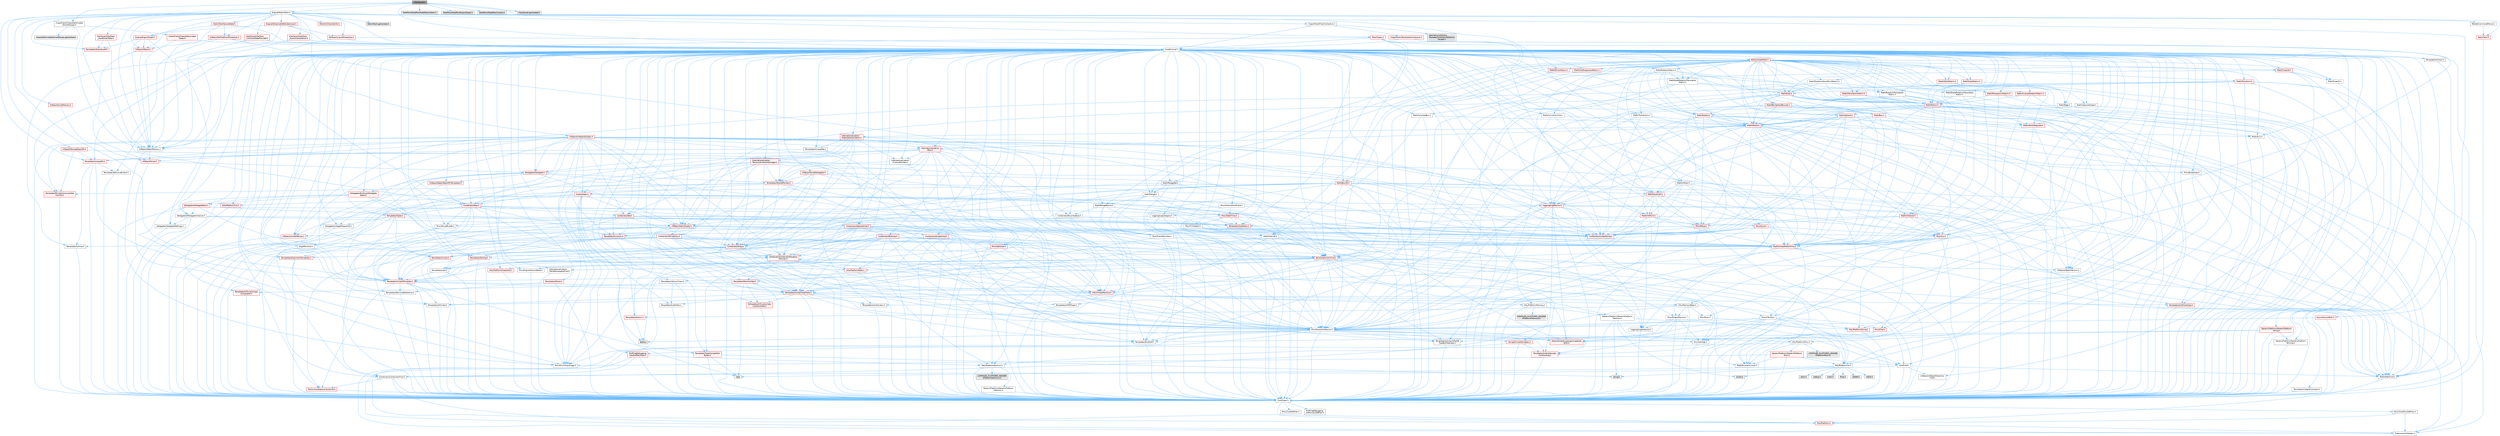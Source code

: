 digraph "FleshAsset.h"
{
 // INTERACTIVE_SVG=YES
 // LATEX_PDF_SIZE
  bgcolor="transparent";
  edge [fontname=Helvetica,fontsize=10,labelfontname=Helvetica,labelfontsize=10];
  node [fontname=Helvetica,fontsize=10,shape=box,height=0.2,width=0.4];
  Node1 [id="Node000001",label="FleshAsset.h",height=0.2,width=0.4,color="gray40", fillcolor="grey60", style="filled", fontcolor="black",tooltip=" "];
  Node1 -> Node2 [id="edge1_Node000001_Node000002",color="steelblue1",style="solid",tooltip=" "];
  Node2 [id="Node000002",label="CoreMinimal.h",height=0.2,width=0.4,color="grey40", fillcolor="white", style="filled",URL="$d7/d67/CoreMinimal_8h.html",tooltip=" "];
  Node2 -> Node3 [id="edge2_Node000002_Node000003",color="steelblue1",style="solid",tooltip=" "];
  Node3 [id="Node000003",label="CoreTypes.h",height=0.2,width=0.4,color="grey40", fillcolor="white", style="filled",URL="$dc/dec/CoreTypes_8h.html",tooltip=" "];
  Node3 -> Node4 [id="edge3_Node000003_Node000004",color="steelblue1",style="solid",tooltip=" "];
  Node4 [id="Node000004",label="HAL/Platform.h",height=0.2,width=0.4,color="red", fillcolor="#FFF0F0", style="filled",URL="$d9/dd0/Platform_8h.html",tooltip=" "];
  Node4 -> Node8 [id="edge4_Node000004_Node000008",color="steelblue1",style="solid",tooltip=" "];
  Node8 [id="Node000008",label="PreprocessorHelpers.h",height=0.2,width=0.4,color="grey40", fillcolor="white", style="filled",URL="$db/ddb/PreprocessorHelpers_8h.html",tooltip=" "];
  Node3 -> Node14 [id="edge5_Node000003_Node000014",color="steelblue1",style="solid",tooltip=" "];
  Node14 [id="Node000014",label="ProfilingDebugging\l/UMemoryDefines.h",height=0.2,width=0.4,color="grey40", fillcolor="white", style="filled",URL="$d2/da2/UMemoryDefines_8h.html",tooltip=" "];
  Node3 -> Node15 [id="edge6_Node000003_Node000015",color="steelblue1",style="solid",tooltip=" "];
  Node15 [id="Node000015",label="Misc/CoreMiscDefines.h",height=0.2,width=0.4,color="grey40", fillcolor="white", style="filled",URL="$da/d38/CoreMiscDefines_8h.html",tooltip=" "];
  Node15 -> Node4 [id="edge7_Node000015_Node000004",color="steelblue1",style="solid",tooltip=" "];
  Node15 -> Node8 [id="edge8_Node000015_Node000008",color="steelblue1",style="solid",tooltip=" "];
  Node3 -> Node16 [id="edge9_Node000003_Node000016",color="steelblue1",style="solid",tooltip=" "];
  Node16 [id="Node000016",label="Misc/CoreDefines.h",height=0.2,width=0.4,color="grey40", fillcolor="white", style="filled",URL="$d3/dd2/CoreDefines_8h.html",tooltip=" "];
  Node2 -> Node17 [id="edge10_Node000002_Node000017",color="steelblue1",style="solid",tooltip=" "];
  Node17 [id="Node000017",label="CoreFwd.h",height=0.2,width=0.4,color="grey40", fillcolor="white", style="filled",URL="$d1/d1e/CoreFwd_8h.html",tooltip=" "];
  Node17 -> Node3 [id="edge11_Node000017_Node000003",color="steelblue1",style="solid",tooltip=" "];
  Node17 -> Node18 [id="edge12_Node000017_Node000018",color="steelblue1",style="solid",tooltip=" "];
  Node18 [id="Node000018",label="Containers/ContainersFwd.h",height=0.2,width=0.4,color="grey40", fillcolor="white", style="filled",URL="$d4/d0a/ContainersFwd_8h.html",tooltip=" "];
  Node18 -> Node4 [id="edge13_Node000018_Node000004",color="steelblue1",style="solid",tooltip=" "];
  Node18 -> Node3 [id="edge14_Node000018_Node000003",color="steelblue1",style="solid",tooltip=" "];
  Node18 -> Node19 [id="edge15_Node000018_Node000019",color="steelblue1",style="solid",tooltip=" "];
  Node19 [id="Node000019",label="Traits/IsContiguousContainer.h",height=0.2,width=0.4,color="red", fillcolor="#FFF0F0", style="filled",URL="$d5/d3c/IsContiguousContainer_8h.html",tooltip=" "];
  Node19 -> Node3 [id="edge16_Node000019_Node000003",color="steelblue1",style="solid",tooltip=" "];
  Node17 -> Node22 [id="edge17_Node000017_Node000022",color="steelblue1",style="solid",tooltip=" "];
  Node22 [id="Node000022",label="Math/MathFwd.h",height=0.2,width=0.4,color="grey40", fillcolor="white", style="filled",URL="$d2/d10/MathFwd_8h.html",tooltip=" "];
  Node22 -> Node4 [id="edge18_Node000022_Node000004",color="steelblue1",style="solid",tooltip=" "];
  Node17 -> Node23 [id="edge19_Node000017_Node000023",color="steelblue1",style="solid",tooltip=" "];
  Node23 [id="Node000023",label="UObject/UObjectHierarchy\lFwd.h",height=0.2,width=0.4,color="grey40", fillcolor="white", style="filled",URL="$d3/d13/UObjectHierarchyFwd_8h.html",tooltip=" "];
  Node2 -> Node23 [id="edge20_Node000002_Node000023",color="steelblue1",style="solid",tooltip=" "];
  Node2 -> Node18 [id="edge21_Node000002_Node000018",color="steelblue1",style="solid",tooltip=" "];
  Node2 -> Node24 [id="edge22_Node000002_Node000024",color="steelblue1",style="solid",tooltip=" "];
  Node24 [id="Node000024",label="Misc/VarArgs.h",height=0.2,width=0.4,color="grey40", fillcolor="white", style="filled",URL="$d5/d6f/VarArgs_8h.html",tooltip=" "];
  Node24 -> Node3 [id="edge23_Node000024_Node000003",color="steelblue1",style="solid",tooltip=" "];
  Node2 -> Node25 [id="edge24_Node000002_Node000025",color="steelblue1",style="solid",tooltip=" "];
  Node25 [id="Node000025",label="Logging/LogVerbosity.h",height=0.2,width=0.4,color="grey40", fillcolor="white", style="filled",URL="$d2/d8f/LogVerbosity_8h.html",tooltip=" "];
  Node25 -> Node3 [id="edge25_Node000025_Node000003",color="steelblue1",style="solid",tooltip=" "];
  Node2 -> Node26 [id="edge26_Node000002_Node000026",color="steelblue1",style="solid",tooltip=" "];
  Node26 [id="Node000026",label="Misc/OutputDevice.h",height=0.2,width=0.4,color="grey40", fillcolor="white", style="filled",URL="$d7/d32/OutputDevice_8h.html",tooltip=" "];
  Node26 -> Node17 [id="edge27_Node000026_Node000017",color="steelblue1",style="solid",tooltip=" "];
  Node26 -> Node3 [id="edge28_Node000026_Node000003",color="steelblue1",style="solid",tooltip=" "];
  Node26 -> Node25 [id="edge29_Node000026_Node000025",color="steelblue1",style="solid",tooltip=" "];
  Node26 -> Node24 [id="edge30_Node000026_Node000024",color="steelblue1",style="solid",tooltip=" "];
  Node26 -> Node27 [id="edge31_Node000026_Node000027",color="steelblue1",style="solid",tooltip=" "];
  Node27 [id="Node000027",label="Templates/IsArrayOrRefOf\lTypeByPredicate.h",height=0.2,width=0.4,color="grey40", fillcolor="white", style="filled",URL="$d6/da1/IsArrayOrRefOfTypeByPredicate_8h.html",tooltip=" "];
  Node27 -> Node3 [id="edge32_Node000027_Node000003",color="steelblue1",style="solid",tooltip=" "];
  Node26 -> Node28 [id="edge33_Node000026_Node000028",color="steelblue1",style="solid",tooltip=" "];
  Node28 [id="Node000028",label="Templates/IsValidVariadic\lFunctionArg.h",height=0.2,width=0.4,color="red", fillcolor="#FFF0F0", style="filled",URL="$d0/dc8/IsValidVariadicFunctionArg_8h.html",tooltip=" "];
  Node28 -> Node3 [id="edge34_Node000028_Node000003",color="steelblue1",style="solid",tooltip=" "];
  Node26 -> Node30 [id="edge35_Node000026_Node000030",color="steelblue1",style="solid",tooltip=" "];
  Node30 [id="Node000030",label="Traits/IsCharEncodingCompatible\lWith.h",height=0.2,width=0.4,color="red", fillcolor="#FFF0F0", style="filled",URL="$df/dd1/IsCharEncodingCompatibleWith_8h.html",tooltip=" "];
  Node2 -> Node32 [id="edge36_Node000002_Node000032",color="steelblue1",style="solid",tooltip=" "];
  Node32 [id="Node000032",label="HAL/PlatformCrt.h",height=0.2,width=0.4,color="grey40", fillcolor="white", style="filled",URL="$d8/d75/PlatformCrt_8h.html",tooltip=" "];
  Node32 -> Node33 [id="edge37_Node000032_Node000033",color="steelblue1",style="solid",tooltip=" "];
  Node33 [id="Node000033",label="new",height=0.2,width=0.4,color="grey60", fillcolor="#E0E0E0", style="filled",tooltip=" "];
  Node32 -> Node34 [id="edge38_Node000032_Node000034",color="steelblue1",style="solid",tooltip=" "];
  Node34 [id="Node000034",label="wchar.h",height=0.2,width=0.4,color="grey60", fillcolor="#E0E0E0", style="filled",tooltip=" "];
  Node32 -> Node35 [id="edge39_Node000032_Node000035",color="steelblue1",style="solid",tooltip=" "];
  Node35 [id="Node000035",label="stddef.h",height=0.2,width=0.4,color="grey60", fillcolor="#E0E0E0", style="filled",tooltip=" "];
  Node32 -> Node36 [id="edge40_Node000032_Node000036",color="steelblue1",style="solid",tooltip=" "];
  Node36 [id="Node000036",label="stdlib.h",height=0.2,width=0.4,color="grey60", fillcolor="#E0E0E0", style="filled",tooltip=" "];
  Node32 -> Node37 [id="edge41_Node000032_Node000037",color="steelblue1",style="solid",tooltip=" "];
  Node37 [id="Node000037",label="stdio.h",height=0.2,width=0.4,color="grey60", fillcolor="#E0E0E0", style="filled",tooltip=" "];
  Node32 -> Node38 [id="edge42_Node000032_Node000038",color="steelblue1",style="solid",tooltip=" "];
  Node38 [id="Node000038",label="stdarg.h",height=0.2,width=0.4,color="grey60", fillcolor="#E0E0E0", style="filled",tooltip=" "];
  Node32 -> Node39 [id="edge43_Node000032_Node000039",color="steelblue1",style="solid",tooltip=" "];
  Node39 [id="Node000039",label="math.h",height=0.2,width=0.4,color="grey60", fillcolor="#E0E0E0", style="filled",tooltip=" "];
  Node32 -> Node40 [id="edge44_Node000032_Node000040",color="steelblue1",style="solid",tooltip=" "];
  Node40 [id="Node000040",label="float.h",height=0.2,width=0.4,color="grey60", fillcolor="#E0E0E0", style="filled",tooltip=" "];
  Node32 -> Node41 [id="edge45_Node000032_Node000041",color="steelblue1",style="solid",tooltip=" "];
  Node41 [id="Node000041",label="string.h",height=0.2,width=0.4,color="grey60", fillcolor="#E0E0E0", style="filled",tooltip=" "];
  Node2 -> Node42 [id="edge46_Node000002_Node000042",color="steelblue1",style="solid",tooltip=" "];
  Node42 [id="Node000042",label="HAL/PlatformMisc.h",height=0.2,width=0.4,color="grey40", fillcolor="white", style="filled",URL="$d0/df5/PlatformMisc_8h.html",tooltip=" "];
  Node42 -> Node3 [id="edge47_Node000042_Node000003",color="steelblue1",style="solid",tooltip=" "];
  Node42 -> Node43 [id="edge48_Node000042_Node000043",color="steelblue1",style="solid",tooltip=" "];
  Node43 [id="Node000043",label="GenericPlatform/GenericPlatform\lMisc.h",height=0.2,width=0.4,color="red", fillcolor="#FFF0F0", style="filled",URL="$db/d9a/GenericPlatformMisc_8h.html",tooltip=" "];
  Node43 -> Node17 [id="edge49_Node000043_Node000017",color="steelblue1",style="solid",tooltip=" "];
  Node43 -> Node3 [id="edge50_Node000043_Node000003",color="steelblue1",style="solid",tooltip=" "];
  Node43 -> Node32 [id="edge51_Node000043_Node000032",color="steelblue1",style="solid",tooltip=" "];
  Node43 -> Node47 [id="edge52_Node000043_Node000047",color="steelblue1",style="solid",tooltip=" "];
  Node47 [id="Node000047",label="Math/NumericLimits.h",height=0.2,width=0.4,color="grey40", fillcolor="white", style="filled",URL="$df/d1b/NumericLimits_8h.html",tooltip=" "];
  Node47 -> Node3 [id="edge53_Node000047_Node000003",color="steelblue1",style="solid",tooltip=" "];
  Node43 -> Node49 [id="edge54_Node000043_Node000049",color="steelblue1",style="solid",tooltip=" "];
  Node49 [id="Node000049",label="Misc/EnumClassFlags.h",height=0.2,width=0.4,color="grey40", fillcolor="white", style="filled",URL="$d8/de7/EnumClassFlags_8h.html",tooltip=" "];
  Node42 -> Node52 [id="edge55_Node000042_Node000052",color="steelblue1",style="solid",tooltip=" "];
  Node52 [id="Node000052",label="COMPILED_PLATFORM_HEADER\l(PlatformMisc.h)",height=0.2,width=0.4,color="grey60", fillcolor="#E0E0E0", style="filled",tooltip=" "];
  Node42 -> Node53 [id="edge56_Node000042_Node000053",color="steelblue1",style="solid",tooltip=" "];
  Node53 [id="Node000053",label="ProfilingDebugging\l/CpuProfilerTrace.h",height=0.2,width=0.4,color="red", fillcolor="#FFF0F0", style="filled",URL="$da/dcb/CpuProfilerTrace_8h.html",tooltip=" "];
  Node53 -> Node3 [id="edge57_Node000053_Node000003",color="steelblue1",style="solid",tooltip=" "];
  Node53 -> Node18 [id="edge58_Node000053_Node000018",color="steelblue1",style="solid",tooltip=" "];
  Node53 -> Node54 [id="edge59_Node000053_Node000054",color="steelblue1",style="solid",tooltip=" "];
  Node54 [id="Node000054",label="HAL/PlatformAtomics.h",height=0.2,width=0.4,color="grey40", fillcolor="white", style="filled",URL="$d3/d36/PlatformAtomics_8h.html",tooltip=" "];
  Node54 -> Node3 [id="edge60_Node000054_Node000003",color="steelblue1",style="solid",tooltip=" "];
  Node54 -> Node55 [id="edge61_Node000054_Node000055",color="steelblue1",style="solid",tooltip=" "];
  Node55 [id="Node000055",label="GenericPlatform/GenericPlatform\lAtomics.h",height=0.2,width=0.4,color="grey40", fillcolor="white", style="filled",URL="$da/d72/GenericPlatformAtomics_8h.html",tooltip=" "];
  Node55 -> Node3 [id="edge62_Node000055_Node000003",color="steelblue1",style="solid",tooltip=" "];
  Node54 -> Node56 [id="edge63_Node000054_Node000056",color="steelblue1",style="solid",tooltip=" "];
  Node56 [id="Node000056",label="COMPILED_PLATFORM_HEADER\l(PlatformAtomics.h)",height=0.2,width=0.4,color="grey60", fillcolor="#E0E0E0", style="filled",tooltip=" "];
  Node53 -> Node8 [id="edge64_Node000053_Node000008",color="steelblue1",style="solid",tooltip=" "];
  Node2 -> Node61 [id="edge65_Node000002_Node000061",color="steelblue1",style="solid",tooltip=" "];
  Node61 [id="Node000061",label="Misc/AssertionMacros.h",height=0.2,width=0.4,color="grey40", fillcolor="white", style="filled",URL="$d0/dfa/AssertionMacros_8h.html",tooltip=" "];
  Node61 -> Node3 [id="edge66_Node000061_Node000003",color="steelblue1",style="solid",tooltip=" "];
  Node61 -> Node4 [id="edge67_Node000061_Node000004",color="steelblue1",style="solid",tooltip=" "];
  Node61 -> Node42 [id="edge68_Node000061_Node000042",color="steelblue1",style="solid",tooltip=" "];
  Node61 -> Node8 [id="edge69_Node000061_Node000008",color="steelblue1",style="solid",tooltip=" "];
  Node61 -> Node62 [id="edge70_Node000061_Node000062",color="steelblue1",style="solid",tooltip=" "];
  Node62 [id="Node000062",label="Templates/EnableIf.h",height=0.2,width=0.4,color="grey40", fillcolor="white", style="filled",URL="$d7/d60/EnableIf_8h.html",tooltip=" "];
  Node62 -> Node3 [id="edge71_Node000062_Node000003",color="steelblue1",style="solid",tooltip=" "];
  Node61 -> Node27 [id="edge72_Node000061_Node000027",color="steelblue1",style="solid",tooltip=" "];
  Node61 -> Node28 [id="edge73_Node000061_Node000028",color="steelblue1",style="solid",tooltip=" "];
  Node61 -> Node30 [id="edge74_Node000061_Node000030",color="steelblue1",style="solid",tooltip=" "];
  Node61 -> Node24 [id="edge75_Node000061_Node000024",color="steelblue1",style="solid",tooltip=" "];
  Node61 -> Node63 [id="edge76_Node000061_Node000063",color="steelblue1",style="solid",tooltip=" "];
  Node63 [id="Node000063",label="String/FormatStringSan.h",height=0.2,width=0.4,color="red", fillcolor="#FFF0F0", style="filled",URL="$d3/d8b/FormatStringSan_8h.html",tooltip=" "];
  Node63 -> Node3 [id="edge77_Node000063_Node000003",color="steelblue1",style="solid",tooltip=" "];
  Node63 -> Node28 [id="edge78_Node000063_Node000028",color="steelblue1",style="solid",tooltip=" "];
  Node63 -> Node18 [id="edge79_Node000063_Node000018",color="steelblue1",style="solid",tooltip=" "];
  Node61 -> Node69 [id="edge80_Node000061_Node000069",color="steelblue1",style="solid",tooltip=" "];
  Node69 [id="Node000069",label="atomic",height=0.2,width=0.4,color="grey60", fillcolor="#E0E0E0", style="filled",tooltip=" "];
  Node2 -> Node70 [id="edge81_Node000002_Node000070",color="steelblue1",style="solid",tooltip=" "];
  Node70 [id="Node000070",label="Templates/IsPointer.h",height=0.2,width=0.4,color="grey40", fillcolor="white", style="filled",URL="$d7/d05/IsPointer_8h.html",tooltip=" "];
  Node70 -> Node3 [id="edge82_Node000070_Node000003",color="steelblue1",style="solid",tooltip=" "];
  Node2 -> Node71 [id="edge83_Node000002_Node000071",color="steelblue1",style="solid",tooltip=" "];
  Node71 [id="Node000071",label="HAL/PlatformMemory.h",height=0.2,width=0.4,color="grey40", fillcolor="white", style="filled",URL="$de/d68/PlatformMemory_8h.html",tooltip=" "];
  Node71 -> Node3 [id="edge84_Node000071_Node000003",color="steelblue1",style="solid",tooltip=" "];
  Node71 -> Node72 [id="edge85_Node000071_Node000072",color="steelblue1",style="solid",tooltip=" "];
  Node72 [id="Node000072",label="GenericPlatform/GenericPlatform\lMemory.h",height=0.2,width=0.4,color="grey40", fillcolor="white", style="filled",URL="$dd/d22/GenericPlatformMemory_8h.html",tooltip=" "];
  Node72 -> Node17 [id="edge86_Node000072_Node000017",color="steelblue1",style="solid",tooltip=" "];
  Node72 -> Node3 [id="edge87_Node000072_Node000003",color="steelblue1",style="solid",tooltip=" "];
  Node72 -> Node73 [id="edge88_Node000072_Node000073",color="steelblue1",style="solid",tooltip=" "];
  Node73 [id="Node000073",label="HAL/PlatformString.h",height=0.2,width=0.4,color="red", fillcolor="#FFF0F0", style="filled",URL="$db/db5/PlatformString_8h.html",tooltip=" "];
  Node73 -> Node3 [id="edge89_Node000073_Node000003",color="steelblue1",style="solid",tooltip=" "];
  Node72 -> Node41 [id="edge90_Node000072_Node000041",color="steelblue1",style="solid",tooltip=" "];
  Node72 -> Node34 [id="edge91_Node000072_Node000034",color="steelblue1",style="solid",tooltip=" "];
  Node71 -> Node75 [id="edge92_Node000071_Node000075",color="steelblue1",style="solid",tooltip=" "];
  Node75 [id="Node000075",label="COMPILED_PLATFORM_HEADER\l(PlatformMemory.h)",height=0.2,width=0.4,color="grey60", fillcolor="#E0E0E0", style="filled",tooltip=" "];
  Node2 -> Node54 [id="edge93_Node000002_Node000054",color="steelblue1",style="solid",tooltip=" "];
  Node2 -> Node76 [id="edge94_Node000002_Node000076",color="steelblue1",style="solid",tooltip=" "];
  Node76 [id="Node000076",label="Misc/Exec.h",height=0.2,width=0.4,color="grey40", fillcolor="white", style="filled",URL="$de/ddb/Exec_8h.html",tooltip=" "];
  Node76 -> Node3 [id="edge95_Node000076_Node000003",color="steelblue1",style="solid",tooltip=" "];
  Node76 -> Node61 [id="edge96_Node000076_Node000061",color="steelblue1",style="solid",tooltip=" "];
  Node2 -> Node77 [id="edge97_Node000002_Node000077",color="steelblue1",style="solid",tooltip=" "];
  Node77 [id="Node000077",label="HAL/MemoryBase.h",height=0.2,width=0.4,color="grey40", fillcolor="white", style="filled",URL="$d6/d9f/MemoryBase_8h.html",tooltip=" "];
  Node77 -> Node3 [id="edge98_Node000077_Node000003",color="steelblue1",style="solid",tooltip=" "];
  Node77 -> Node54 [id="edge99_Node000077_Node000054",color="steelblue1",style="solid",tooltip=" "];
  Node77 -> Node32 [id="edge100_Node000077_Node000032",color="steelblue1",style="solid",tooltip=" "];
  Node77 -> Node76 [id="edge101_Node000077_Node000076",color="steelblue1",style="solid",tooltip=" "];
  Node77 -> Node26 [id="edge102_Node000077_Node000026",color="steelblue1",style="solid",tooltip=" "];
  Node77 -> Node78 [id="edge103_Node000077_Node000078",color="steelblue1",style="solid",tooltip=" "];
  Node78 [id="Node000078",label="Templates/Atomic.h",height=0.2,width=0.4,color="red", fillcolor="#FFF0F0", style="filled",URL="$d3/d91/Atomic_8h.html",tooltip=" "];
  Node78 -> Node69 [id="edge104_Node000078_Node000069",color="steelblue1",style="solid",tooltip=" "];
  Node2 -> Node87 [id="edge105_Node000002_Node000087",color="steelblue1",style="solid",tooltip=" "];
  Node87 [id="Node000087",label="HAL/UnrealMemory.h",height=0.2,width=0.4,color="red", fillcolor="#FFF0F0", style="filled",URL="$d9/d96/UnrealMemory_8h.html",tooltip=" "];
  Node87 -> Node3 [id="edge106_Node000087_Node000003",color="steelblue1",style="solid",tooltip=" "];
  Node87 -> Node72 [id="edge107_Node000087_Node000072",color="steelblue1",style="solid",tooltip=" "];
  Node87 -> Node77 [id="edge108_Node000087_Node000077",color="steelblue1",style="solid",tooltip=" "];
  Node87 -> Node71 [id="edge109_Node000087_Node000071",color="steelblue1",style="solid",tooltip=" "];
  Node87 -> Node70 [id="edge110_Node000087_Node000070",color="steelblue1",style="solid",tooltip=" "];
  Node2 -> Node89 [id="edge111_Node000002_Node000089",color="steelblue1",style="solid",tooltip=" "];
  Node89 [id="Node000089",label="Templates/IsArithmetic.h",height=0.2,width=0.4,color="grey40", fillcolor="white", style="filled",URL="$d2/d5d/IsArithmetic_8h.html",tooltip=" "];
  Node89 -> Node3 [id="edge112_Node000089_Node000003",color="steelblue1",style="solid",tooltip=" "];
  Node2 -> Node83 [id="edge113_Node000002_Node000083",color="steelblue1",style="solid",tooltip=" "];
  Node83 [id="Node000083",label="Templates/AndOrNot.h",height=0.2,width=0.4,color="grey40", fillcolor="white", style="filled",URL="$db/d0a/AndOrNot_8h.html",tooltip=" "];
  Node83 -> Node3 [id="edge114_Node000083_Node000003",color="steelblue1",style="solid",tooltip=" "];
  Node2 -> Node90 [id="edge115_Node000002_Node000090",color="steelblue1",style="solid",tooltip=" "];
  Node90 [id="Node000090",label="Templates/IsPODType.h",height=0.2,width=0.4,color="grey40", fillcolor="white", style="filled",URL="$d7/db1/IsPODType_8h.html",tooltip=" "];
  Node90 -> Node3 [id="edge116_Node000090_Node000003",color="steelblue1",style="solid",tooltip=" "];
  Node2 -> Node91 [id="edge117_Node000002_Node000091",color="steelblue1",style="solid",tooltip=" "];
  Node91 [id="Node000091",label="Templates/IsUECoreType.h",height=0.2,width=0.4,color="red", fillcolor="#FFF0F0", style="filled",URL="$d1/db8/IsUECoreType_8h.html",tooltip=" "];
  Node91 -> Node3 [id="edge118_Node000091_Node000003",color="steelblue1",style="solid",tooltip=" "];
  Node2 -> Node84 [id="edge119_Node000002_Node000084",color="steelblue1",style="solid",tooltip=" "];
  Node84 [id="Node000084",label="Templates/IsTriviallyCopy\lConstructible.h",height=0.2,width=0.4,color="red", fillcolor="#FFF0F0", style="filled",URL="$d3/d78/IsTriviallyCopyConstructible_8h.html",tooltip=" "];
  Node84 -> Node3 [id="edge120_Node000084_Node000003",color="steelblue1",style="solid",tooltip=" "];
  Node2 -> Node92 [id="edge121_Node000002_Node000092",color="steelblue1",style="solid",tooltip=" "];
  Node92 [id="Node000092",label="Templates/UnrealTypeTraits.h",height=0.2,width=0.4,color="red", fillcolor="#FFF0F0", style="filled",URL="$d2/d2d/UnrealTypeTraits_8h.html",tooltip=" "];
  Node92 -> Node3 [id="edge122_Node000092_Node000003",color="steelblue1",style="solid",tooltip=" "];
  Node92 -> Node70 [id="edge123_Node000092_Node000070",color="steelblue1",style="solid",tooltip=" "];
  Node92 -> Node61 [id="edge124_Node000092_Node000061",color="steelblue1",style="solid",tooltip=" "];
  Node92 -> Node83 [id="edge125_Node000092_Node000083",color="steelblue1",style="solid",tooltip=" "];
  Node92 -> Node62 [id="edge126_Node000092_Node000062",color="steelblue1",style="solid",tooltip=" "];
  Node92 -> Node89 [id="edge127_Node000092_Node000089",color="steelblue1",style="solid",tooltip=" "];
  Node92 -> Node90 [id="edge128_Node000092_Node000090",color="steelblue1",style="solid",tooltip=" "];
  Node92 -> Node91 [id="edge129_Node000092_Node000091",color="steelblue1",style="solid",tooltip=" "];
  Node92 -> Node84 [id="edge130_Node000092_Node000084",color="steelblue1",style="solid",tooltip=" "];
  Node2 -> Node62 [id="edge131_Node000002_Node000062",color="steelblue1",style="solid",tooltip=" "];
  Node2 -> Node94 [id="edge132_Node000002_Node000094",color="steelblue1",style="solid",tooltip=" "];
  Node94 [id="Node000094",label="Templates/RemoveReference.h",height=0.2,width=0.4,color="grey40", fillcolor="white", style="filled",URL="$da/dbe/RemoveReference_8h.html",tooltip=" "];
  Node94 -> Node3 [id="edge133_Node000094_Node000003",color="steelblue1",style="solid",tooltip=" "];
  Node2 -> Node95 [id="edge134_Node000002_Node000095",color="steelblue1",style="solid",tooltip=" "];
  Node95 [id="Node000095",label="Templates/IntegralConstant.h",height=0.2,width=0.4,color="grey40", fillcolor="white", style="filled",URL="$db/d1b/IntegralConstant_8h.html",tooltip=" "];
  Node95 -> Node3 [id="edge135_Node000095_Node000003",color="steelblue1",style="solid",tooltip=" "];
  Node2 -> Node96 [id="edge136_Node000002_Node000096",color="steelblue1",style="solid",tooltip=" "];
  Node96 [id="Node000096",label="Templates/IsClass.h",height=0.2,width=0.4,color="grey40", fillcolor="white", style="filled",URL="$db/dcb/IsClass_8h.html",tooltip=" "];
  Node96 -> Node3 [id="edge137_Node000096_Node000003",color="steelblue1",style="solid",tooltip=" "];
  Node2 -> Node97 [id="edge138_Node000002_Node000097",color="steelblue1",style="solid",tooltip=" "];
  Node97 [id="Node000097",label="Templates/TypeCompatible\lBytes.h",height=0.2,width=0.4,color="red", fillcolor="#FFF0F0", style="filled",URL="$df/d0a/TypeCompatibleBytes_8h.html",tooltip=" "];
  Node97 -> Node3 [id="edge139_Node000097_Node000003",color="steelblue1",style="solid",tooltip=" "];
  Node97 -> Node41 [id="edge140_Node000097_Node000041",color="steelblue1",style="solid",tooltip=" "];
  Node97 -> Node33 [id="edge141_Node000097_Node000033",color="steelblue1",style="solid",tooltip=" "];
  Node2 -> Node19 [id="edge142_Node000002_Node000019",color="steelblue1",style="solid",tooltip=" "];
  Node2 -> Node98 [id="edge143_Node000002_Node000098",color="steelblue1",style="solid",tooltip=" "];
  Node98 [id="Node000098",label="Templates/UnrealTemplate.h",height=0.2,width=0.4,color="red", fillcolor="#FFF0F0", style="filled",URL="$d4/d24/UnrealTemplate_8h.html",tooltip=" "];
  Node98 -> Node3 [id="edge144_Node000098_Node000003",color="steelblue1",style="solid",tooltip=" "];
  Node98 -> Node70 [id="edge145_Node000098_Node000070",color="steelblue1",style="solid",tooltip=" "];
  Node98 -> Node87 [id="edge146_Node000098_Node000087",color="steelblue1",style="solid",tooltip=" "];
  Node98 -> Node92 [id="edge147_Node000098_Node000092",color="steelblue1",style="solid",tooltip=" "];
  Node98 -> Node94 [id="edge148_Node000098_Node000094",color="steelblue1",style="solid",tooltip=" "];
  Node98 -> Node97 [id="edge149_Node000098_Node000097",color="steelblue1",style="solid",tooltip=" "];
  Node98 -> Node19 [id="edge150_Node000098_Node000019",color="steelblue1",style="solid",tooltip=" "];
  Node2 -> Node47 [id="edge151_Node000002_Node000047",color="steelblue1",style="solid",tooltip=" "];
  Node2 -> Node102 [id="edge152_Node000002_Node000102",color="steelblue1",style="solid",tooltip=" "];
  Node102 [id="Node000102",label="HAL/PlatformMath.h",height=0.2,width=0.4,color="red", fillcolor="#FFF0F0", style="filled",URL="$dc/d53/PlatformMath_8h.html",tooltip=" "];
  Node102 -> Node3 [id="edge153_Node000102_Node000003",color="steelblue1",style="solid",tooltip=" "];
  Node2 -> Node85 [id="edge154_Node000002_Node000085",color="steelblue1",style="solid",tooltip=" "];
  Node85 [id="Node000085",label="Templates/IsTriviallyCopy\lAssignable.h",height=0.2,width=0.4,color="red", fillcolor="#FFF0F0", style="filled",URL="$d2/df2/IsTriviallyCopyAssignable_8h.html",tooltip=" "];
  Node85 -> Node3 [id="edge155_Node000085_Node000003",color="steelblue1",style="solid",tooltip=" "];
  Node2 -> Node110 [id="edge156_Node000002_Node000110",color="steelblue1",style="solid",tooltip=" "];
  Node110 [id="Node000110",label="Templates/MemoryOps.h",height=0.2,width=0.4,color="red", fillcolor="#FFF0F0", style="filled",URL="$db/dea/MemoryOps_8h.html",tooltip=" "];
  Node110 -> Node3 [id="edge157_Node000110_Node000003",color="steelblue1",style="solid",tooltip=" "];
  Node110 -> Node87 [id="edge158_Node000110_Node000087",color="steelblue1",style="solid",tooltip=" "];
  Node110 -> Node85 [id="edge159_Node000110_Node000085",color="steelblue1",style="solid",tooltip=" "];
  Node110 -> Node84 [id="edge160_Node000110_Node000084",color="steelblue1",style="solid",tooltip=" "];
  Node110 -> Node92 [id="edge161_Node000110_Node000092",color="steelblue1",style="solid",tooltip=" "];
  Node110 -> Node33 [id="edge162_Node000110_Node000033",color="steelblue1",style="solid",tooltip=" "];
  Node2 -> Node111 [id="edge163_Node000002_Node000111",color="steelblue1",style="solid",tooltip=" "];
  Node111 [id="Node000111",label="Containers/ContainerAllocation\lPolicies.h",height=0.2,width=0.4,color="red", fillcolor="#FFF0F0", style="filled",URL="$d7/dff/ContainerAllocationPolicies_8h.html",tooltip=" "];
  Node111 -> Node3 [id="edge164_Node000111_Node000003",color="steelblue1",style="solid",tooltip=" "];
  Node111 -> Node111 [id="edge165_Node000111_Node000111",color="steelblue1",style="solid",tooltip=" "];
  Node111 -> Node102 [id="edge166_Node000111_Node000102",color="steelblue1",style="solid",tooltip=" "];
  Node111 -> Node87 [id="edge167_Node000111_Node000087",color="steelblue1",style="solid",tooltip=" "];
  Node111 -> Node47 [id="edge168_Node000111_Node000047",color="steelblue1",style="solid",tooltip=" "];
  Node111 -> Node61 [id="edge169_Node000111_Node000061",color="steelblue1",style="solid",tooltip=" "];
  Node111 -> Node110 [id="edge170_Node000111_Node000110",color="steelblue1",style="solid",tooltip=" "];
  Node111 -> Node97 [id="edge171_Node000111_Node000097",color="steelblue1",style="solid",tooltip=" "];
  Node2 -> Node114 [id="edge172_Node000002_Node000114",color="steelblue1",style="solid",tooltip=" "];
  Node114 [id="Node000114",label="Templates/IsEnumClass.h",height=0.2,width=0.4,color="grey40", fillcolor="white", style="filled",URL="$d7/d15/IsEnumClass_8h.html",tooltip=" "];
  Node114 -> Node3 [id="edge173_Node000114_Node000003",color="steelblue1",style="solid",tooltip=" "];
  Node114 -> Node83 [id="edge174_Node000114_Node000083",color="steelblue1",style="solid",tooltip=" "];
  Node2 -> Node115 [id="edge175_Node000002_Node000115",color="steelblue1",style="solid",tooltip=" "];
  Node115 [id="Node000115",label="HAL/PlatformProperties.h",height=0.2,width=0.4,color="red", fillcolor="#FFF0F0", style="filled",URL="$d9/db0/PlatformProperties_8h.html",tooltip=" "];
  Node115 -> Node3 [id="edge176_Node000115_Node000003",color="steelblue1",style="solid",tooltip=" "];
  Node2 -> Node118 [id="edge177_Node000002_Node000118",color="steelblue1",style="solid",tooltip=" "];
  Node118 [id="Node000118",label="Misc/EngineVersionBase.h",height=0.2,width=0.4,color="grey40", fillcolor="white", style="filled",URL="$d5/d2b/EngineVersionBase_8h.html",tooltip=" "];
  Node118 -> Node3 [id="edge178_Node000118_Node000003",color="steelblue1",style="solid",tooltip=" "];
  Node2 -> Node119 [id="edge179_Node000002_Node000119",color="steelblue1",style="solid",tooltip=" "];
  Node119 [id="Node000119",label="Internationalization\l/TextNamespaceFwd.h",height=0.2,width=0.4,color="grey40", fillcolor="white", style="filled",URL="$d8/d97/TextNamespaceFwd_8h.html",tooltip=" "];
  Node119 -> Node3 [id="edge180_Node000119_Node000003",color="steelblue1",style="solid",tooltip=" "];
  Node2 -> Node120 [id="edge181_Node000002_Node000120",color="steelblue1",style="solid",tooltip=" "];
  Node120 [id="Node000120",label="Serialization/Archive.h",height=0.2,width=0.4,color="red", fillcolor="#FFF0F0", style="filled",URL="$d7/d3b/Archive_8h.html",tooltip=" "];
  Node120 -> Node17 [id="edge182_Node000120_Node000017",color="steelblue1",style="solid",tooltip=" "];
  Node120 -> Node3 [id="edge183_Node000120_Node000003",color="steelblue1",style="solid",tooltip=" "];
  Node120 -> Node115 [id="edge184_Node000120_Node000115",color="steelblue1",style="solid",tooltip=" "];
  Node120 -> Node119 [id="edge185_Node000120_Node000119",color="steelblue1",style="solid",tooltip=" "];
  Node120 -> Node22 [id="edge186_Node000120_Node000022",color="steelblue1",style="solid",tooltip=" "];
  Node120 -> Node61 [id="edge187_Node000120_Node000061",color="steelblue1",style="solid",tooltip=" "];
  Node120 -> Node118 [id="edge188_Node000120_Node000118",color="steelblue1",style="solid",tooltip=" "];
  Node120 -> Node24 [id="edge189_Node000120_Node000024",color="steelblue1",style="solid",tooltip=" "];
  Node120 -> Node62 [id="edge190_Node000120_Node000062",color="steelblue1",style="solid",tooltip=" "];
  Node120 -> Node27 [id="edge191_Node000120_Node000027",color="steelblue1",style="solid",tooltip=" "];
  Node120 -> Node114 [id="edge192_Node000120_Node000114",color="steelblue1",style="solid",tooltip=" "];
  Node120 -> Node28 [id="edge193_Node000120_Node000028",color="steelblue1",style="solid",tooltip=" "];
  Node120 -> Node98 [id="edge194_Node000120_Node000098",color="steelblue1",style="solid",tooltip=" "];
  Node120 -> Node30 [id="edge195_Node000120_Node000030",color="steelblue1",style="solid",tooltip=" "];
  Node120 -> Node123 [id="edge196_Node000120_Node000123",color="steelblue1",style="solid",tooltip=" "];
  Node123 [id="Node000123",label="UObject/ObjectVersion.h",height=0.2,width=0.4,color="grey40", fillcolor="white", style="filled",URL="$da/d63/ObjectVersion_8h.html",tooltip=" "];
  Node123 -> Node3 [id="edge197_Node000123_Node000003",color="steelblue1",style="solid",tooltip=" "];
  Node2 -> Node124 [id="edge198_Node000002_Node000124",color="steelblue1",style="solid",tooltip=" "];
  Node124 [id="Node000124",label="Templates/Less.h",height=0.2,width=0.4,color="grey40", fillcolor="white", style="filled",URL="$de/dc8/Less_8h.html",tooltip=" "];
  Node124 -> Node3 [id="edge199_Node000124_Node000003",color="steelblue1",style="solid",tooltip=" "];
  Node124 -> Node98 [id="edge200_Node000124_Node000098",color="steelblue1",style="solid",tooltip=" "];
  Node2 -> Node125 [id="edge201_Node000002_Node000125",color="steelblue1",style="solid",tooltip=" "];
  Node125 [id="Node000125",label="Templates/Sorting.h",height=0.2,width=0.4,color="red", fillcolor="#FFF0F0", style="filled",URL="$d3/d9e/Sorting_8h.html",tooltip=" "];
  Node125 -> Node3 [id="edge202_Node000125_Node000003",color="steelblue1",style="solid",tooltip=" "];
  Node125 -> Node102 [id="edge203_Node000125_Node000102",color="steelblue1",style="solid",tooltip=" "];
  Node125 -> Node124 [id="edge204_Node000125_Node000124",color="steelblue1",style="solid",tooltip=" "];
  Node2 -> Node136 [id="edge205_Node000002_Node000136",color="steelblue1",style="solid",tooltip=" "];
  Node136 [id="Node000136",label="Misc/Char.h",height=0.2,width=0.4,color="red", fillcolor="#FFF0F0", style="filled",URL="$d0/d58/Char_8h.html",tooltip=" "];
  Node136 -> Node3 [id="edge206_Node000136_Node000003",color="steelblue1",style="solid",tooltip=" "];
  Node2 -> Node139 [id="edge207_Node000002_Node000139",color="steelblue1",style="solid",tooltip=" "];
  Node139 [id="Node000139",label="GenericPlatform/GenericPlatform\lStricmp.h",height=0.2,width=0.4,color="grey40", fillcolor="white", style="filled",URL="$d2/d86/GenericPlatformStricmp_8h.html",tooltip=" "];
  Node139 -> Node3 [id="edge208_Node000139_Node000003",color="steelblue1",style="solid",tooltip=" "];
  Node2 -> Node140 [id="edge209_Node000002_Node000140",color="steelblue1",style="solid",tooltip=" "];
  Node140 [id="Node000140",label="GenericPlatform/GenericPlatform\lString.h",height=0.2,width=0.4,color="red", fillcolor="#FFF0F0", style="filled",URL="$dd/d20/GenericPlatformString_8h.html",tooltip=" "];
  Node140 -> Node3 [id="edge210_Node000140_Node000003",color="steelblue1",style="solid",tooltip=" "];
  Node140 -> Node139 [id="edge211_Node000140_Node000139",color="steelblue1",style="solid",tooltip=" "];
  Node140 -> Node62 [id="edge212_Node000140_Node000062",color="steelblue1",style="solid",tooltip=" "];
  Node140 -> Node30 [id="edge213_Node000140_Node000030",color="steelblue1",style="solid",tooltip=" "];
  Node2 -> Node73 [id="edge214_Node000002_Node000073",color="steelblue1",style="solid",tooltip=" "];
  Node2 -> Node143 [id="edge215_Node000002_Node000143",color="steelblue1",style="solid",tooltip=" "];
  Node143 [id="Node000143",label="Misc/CString.h",height=0.2,width=0.4,color="grey40", fillcolor="white", style="filled",URL="$d2/d49/CString_8h.html",tooltip=" "];
  Node143 -> Node3 [id="edge216_Node000143_Node000003",color="steelblue1",style="solid",tooltip=" "];
  Node143 -> Node32 [id="edge217_Node000143_Node000032",color="steelblue1",style="solid",tooltip=" "];
  Node143 -> Node73 [id="edge218_Node000143_Node000073",color="steelblue1",style="solid",tooltip=" "];
  Node143 -> Node61 [id="edge219_Node000143_Node000061",color="steelblue1",style="solid",tooltip=" "];
  Node143 -> Node136 [id="edge220_Node000143_Node000136",color="steelblue1",style="solid",tooltip=" "];
  Node143 -> Node24 [id="edge221_Node000143_Node000024",color="steelblue1",style="solid",tooltip=" "];
  Node143 -> Node27 [id="edge222_Node000143_Node000027",color="steelblue1",style="solid",tooltip=" "];
  Node143 -> Node28 [id="edge223_Node000143_Node000028",color="steelblue1",style="solid",tooltip=" "];
  Node143 -> Node30 [id="edge224_Node000143_Node000030",color="steelblue1",style="solid",tooltip=" "];
  Node2 -> Node144 [id="edge225_Node000002_Node000144",color="steelblue1",style="solid",tooltip=" "];
  Node144 [id="Node000144",label="Misc/Crc.h",height=0.2,width=0.4,color="red", fillcolor="#FFF0F0", style="filled",URL="$d4/dd2/Crc_8h.html",tooltip=" "];
  Node144 -> Node3 [id="edge226_Node000144_Node000003",color="steelblue1",style="solid",tooltip=" "];
  Node144 -> Node73 [id="edge227_Node000144_Node000073",color="steelblue1",style="solid",tooltip=" "];
  Node144 -> Node61 [id="edge228_Node000144_Node000061",color="steelblue1",style="solid",tooltip=" "];
  Node144 -> Node143 [id="edge229_Node000144_Node000143",color="steelblue1",style="solid",tooltip=" "];
  Node144 -> Node136 [id="edge230_Node000144_Node000136",color="steelblue1",style="solid",tooltip=" "];
  Node144 -> Node92 [id="edge231_Node000144_Node000092",color="steelblue1",style="solid",tooltip=" "];
  Node2 -> Node135 [id="edge232_Node000002_Node000135",color="steelblue1",style="solid",tooltip=" "];
  Node135 [id="Node000135",label="Math/UnrealMathUtility.h",height=0.2,width=0.4,color="red", fillcolor="#FFF0F0", style="filled",URL="$db/db8/UnrealMathUtility_8h.html",tooltip=" "];
  Node135 -> Node3 [id="edge233_Node000135_Node000003",color="steelblue1",style="solid",tooltip=" "];
  Node135 -> Node61 [id="edge234_Node000135_Node000061",color="steelblue1",style="solid",tooltip=" "];
  Node135 -> Node102 [id="edge235_Node000135_Node000102",color="steelblue1",style="solid",tooltip=" "];
  Node135 -> Node22 [id="edge236_Node000135_Node000022",color="steelblue1",style="solid",tooltip=" "];
  Node2 -> Node145 [id="edge237_Node000002_Node000145",color="steelblue1",style="solid",tooltip=" "];
  Node145 [id="Node000145",label="Containers/UnrealString.h",height=0.2,width=0.4,color="red", fillcolor="#FFF0F0", style="filled",URL="$d5/dba/UnrealString_8h.html",tooltip=" "];
  Node2 -> Node149 [id="edge238_Node000002_Node000149",color="steelblue1",style="solid",tooltip=" "];
  Node149 [id="Node000149",label="Containers/Array.h",height=0.2,width=0.4,color="red", fillcolor="#FFF0F0", style="filled",URL="$df/dd0/Array_8h.html",tooltip=" "];
  Node149 -> Node3 [id="edge239_Node000149_Node000003",color="steelblue1",style="solid",tooltip=" "];
  Node149 -> Node61 [id="edge240_Node000149_Node000061",color="steelblue1",style="solid",tooltip=" "];
  Node149 -> Node87 [id="edge241_Node000149_Node000087",color="steelblue1",style="solid",tooltip=" "];
  Node149 -> Node92 [id="edge242_Node000149_Node000092",color="steelblue1",style="solid",tooltip=" "];
  Node149 -> Node98 [id="edge243_Node000149_Node000098",color="steelblue1",style="solid",tooltip=" "];
  Node149 -> Node111 [id="edge244_Node000149_Node000111",color="steelblue1",style="solid",tooltip=" "];
  Node149 -> Node120 [id="edge245_Node000149_Node000120",color="steelblue1",style="solid",tooltip=" "];
  Node149 -> Node128 [id="edge246_Node000149_Node000128",color="steelblue1",style="solid",tooltip=" "];
  Node128 [id="Node000128",label="Templates/Invoke.h",height=0.2,width=0.4,color="red", fillcolor="#FFF0F0", style="filled",URL="$d7/deb/Invoke_8h.html",tooltip=" "];
  Node128 -> Node3 [id="edge247_Node000128_Node000003",color="steelblue1",style="solid",tooltip=" "];
  Node128 -> Node98 [id="edge248_Node000128_Node000098",color="steelblue1",style="solid",tooltip=" "];
  Node149 -> Node124 [id="edge249_Node000149_Node000124",color="steelblue1",style="solid",tooltip=" "];
  Node149 -> Node125 [id="edge250_Node000149_Node000125",color="steelblue1",style="solid",tooltip=" "];
  Node149 -> Node172 [id="edge251_Node000149_Node000172",color="steelblue1",style="solid",tooltip=" "];
  Node172 [id="Node000172",label="Templates/AlignmentTemplates.h",height=0.2,width=0.4,color="red", fillcolor="#FFF0F0", style="filled",URL="$dd/d32/AlignmentTemplates_8h.html",tooltip=" "];
  Node172 -> Node3 [id="edge252_Node000172_Node000003",color="steelblue1",style="solid",tooltip=" "];
  Node172 -> Node70 [id="edge253_Node000172_Node000070",color="steelblue1",style="solid",tooltip=" "];
  Node2 -> Node173 [id="edge254_Node000002_Node000173",color="steelblue1",style="solid",tooltip=" "];
  Node173 [id="Node000173",label="Misc/FrameNumber.h",height=0.2,width=0.4,color="grey40", fillcolor="white", style="filled",URL="$dd/dbd/FrameNumber_8h.html",tooltip=" "];
  Node173 -> Node3 [id="edge255_Node000173_Node000003",color="steelblue1",style="solid",tooltip=" "];
  Node173 -> Node47 [id="edge256_Node000173_Node000047",color="steelblue1",style="solid",tooltip=" "];
  Node173 -> Node135 [id="edge257_Node000173_Node000135",color="steelblue1",style="solid",tooltip=" "];
  Node173 -> Node62 [id="edge258_Node000173_Node000062",color="steelblue1",style="solid",tooltip=" "];
  Node173 -> Node92 [id="edge259_Node000173_Node000092",color="steelblue1",style="solid",tooltip=" "];
  Node2 -> Node174 [id="edge260_Node000002_Node000174",color="steelblue1",style="solid",tooltip=" "];
  Node174 [id="Node000174",label="Misc/Timespan.h",height=0.2,width=0.4,color="grey40", fillcolor="white", style="filled",URL="$da/dd9/Timespan_8h.html",tooltip=" "];
  Node174 -> Node3 [id="edge261_Node000174_Node000003",color="steelblue1",style="solid",tooltip=" "];
  Node174 -> Node175 [id="edge262_Node000174_Node000175",color="steelblue1",style="solid",tooltip=" "];
  Node175 [id="Node000175",label="Math/Interval.h",height=0.2,width=0.4,color="grey40", fillcolor="white", style="filled",URL="$d1/d55/Interval_8h.html",tooltip=" "];
  Node175 -> Node3 [id="edge263_Node000175_Node000003",color="steelblue1",style="solid",tooltip=" "];
  Node175 -> Node89 [id="edge264_Node000175_Node000089",color="steelblue1",style="solid",tooltip=" "];
  Node175 -> Node92 [id="edge265_Node000175_Node000092",color="steelblue1",style="solid",tooltip=" "];
  Node175 -> Node47 [id="edge266_Node000175_Node000047",color="steelblue1",style="solid",tooltip=" "];
  Node175 -> Node135 [id="edge267_Node000175_Node000135",color="steelblue1",style="solid",tooltip=" "];
  Node174 -> Node135 [id="edge268_Node000174_Node000135",color="steelblue1",style="solid",tooltip=" "];
  Node174 -> Node61 [id="edge269_Node000174_Node000061",color="steelblue1",style="solid",tooltip=" "];
  Node2 -> Node176 [id="edge270_Node000002_Node000176",color="steelblue1",style="solid",tooltip=" "];
  Node176 [id="Node000176",label="Containers/StringConv.h",height=0.2,width=0.4,color="red", fillcolor="#FFF0F0", style="filled",URL="$d3/ddf/StringConv_8h.html",tooltip=" "];
  Node176 -> Node3 [id="edge271_Node000176_Node000003",color="steelblue1",style="solid",tooltip=" "];
  Node176 -> Node61 [id="edge272_Node000176_Node000061",color="steelblue1",style="solid",tooltip=" "];
  Node176 -> Node111 [id="edge273_Node000176_Node000111",color="steelblue1",style="solid",tooltip=" "];
  Node176 -> Node149 [id="edge274_Node000176_Node000149",color="steelblue1",style="solid",tooltip=" "];
  Node176 -> Node143 [id="edge275_Node000176_Node000143",color="steelblue1",style="solid",tooltip=" "];
  Node176 -> Node177 [id="edge276_Node000176_Node000177",color="steelblue1",style="solid",tooltip=" "];
  Node177 [id="Node000177",label="Templates/IsArray.h",height=0.2,width=0.4,color="grey40", fillcolor="white", style="filled",URL="$d8/d8d/IsArray_8h.html",tooltip=" "];
  Node177 -> Node3 [id="edge277_Node000177_Node000003",color="steelblue1",style="solid",tooltip=" "];
  Node176 -> Node98 [id="edge278_Node000176_Node000098",color="steelblue1",style="solid",tooltip=" "];
  Node176 -> Node92 [id="edge279_Node000176_Node000092",color="steelblue1",style="solid",tooltip=" "];
  Node176 -> Node30 [id="edge280_Node000176_Node000030",color="steelblue1",style="solid",tooltip=" "];
  Node176 -> Node19 [id="edge281_Node000176_Node000019",color="steelblue1",style="solid",tooltip=" "];
  Node2 -> Node178 [id="edge282_Node000002_Node000178",color="steelblue1",style="solid",tooltip=" "];
  Node178 [id="Node000178",label="UObject/UnrealNames.h",height=0.2,width=0.4,color="red", fillcolor="#FFF0F0", style="filled",URL="$d8/db1/UnrealNames_8h.html",tooltip=" "];
  Node178 -> Node3 [id="edge283_Node000178_Node000003",color="steelblue1",style="solid",tooltip=" "];
  Node2 -> Node180 [id="edge284_Node000002_Node000180",color="steelblue1",style="solid",tooltip=" "];
  Node180 [id="Node000180",label="UObject/NameTypes.h",height=0.2,width=0.4,color="red", fillcolor="#FFF0F0", style="filled",URL="$d6/d35/NameTypes_8h.html",tooltip=" "];
  Node180 -> Node3 [id="edge285_Node000180_Node000003",color="steelblue1",style="solid",tooltip=" "];
  Node180 -> Node61 [id="edge286_Node000180_Node000061",color="steelblue1",style="solid",tooltip=" "];
  Node180 -> Node87 [id="edge287_Node000180_Node000087",color="steelblue1",style="solid",tooltip=" "];
  Node180 -> Node92 [id="edge288_Node000180_Node000092",color="steelblue1",style="solid",tooltip=" "];
  Node180 -> Node98 [id="edge289_Node000180_Node000098",color="steelblue1",style="solid",tooltip=" "];
  Node180 -> Node145 [id="edge290_Node000180_Node000145",color="steelblue1",style="solid",tooltip=" "];
  Node180 -> Node176 [id="edge291_Node000180_Node000176",color="steelblue1",style="solid",tooltip=" "];
  Node180 -> Node178 [id="edge292_Node000180_Node000178",color="steelblue1",style="solid",tooltip=" "];
  Node180 -> Node78 [id="edge293_Node000180_Node000078",color="steelblue1",style="solid",tooltip=" "];
  Node2 -> Node188 [id="edge294_Node000002_Node000188",color="steelblue1",style="solid",tooltip=" "];
  Node188 [id="Node000188",label="Misc/Parse.h",height=0.2,width=0.4,color="red", fillcolor="#FFF0F0", style="filled",URL="$dc/d71/Parse_8h.html",tooltip=" "];
  Node188 -> Node145 [id="edge295_Node000188_Node000145",color="steelblue1",style="solid",tooltip=" "];
  Node188 -> Node3 [id="edge296_Node000188_Node000003",color="steelblue1",style="solid",tooltip=" "];
  Node188 -> Node32 [id="edge297_Node000188_Node000032",color="steelblue1",style="solid",tooltip=" "];
  Node188 -> Node49 [id="edge298_Node000188_Node000049",color="steelblue1",style="solid",tooltip=" "];
  Node188 -> Node189 [id="edge299_Node000188_Node000189",color="steelblue1",style="solid",tooltip=" "];
  Node189 [id="Node000189",label="Templates/Function.h",height=0.2,width=0.4,color="red", fillcolor="#FFF0F0", style="filled",URL="$df/df5/Function_8h.html",tooltip=" "];
  Node189 -> Node3 [id="edge300_Node000189_Node000003",color="steelblue1",style="solid",tooltip=" "];
  Node189 -> Node61 [id="edge301_Node000189_Node000061",color="steelblue1",style="solid",tooltip=" "];
  Node189 -> Node87 [id="edge302_Node000189_Node000087",color="steelblue1",style="solid",tooltip=" "];
  Node189 -> Node92 [id="edge303_Node000189_Node000092",color="steelblue1",style="solid",tooltip=" "];
  Node189 -> Node128 [id="edge304_Node000189_Node000128",color="steelblue1",style="solid",tooltip=" "];
  Node189 -> Node98 [id="edge305_Node000189_Node000098",color="steelblue1",style="solid",tooltip=" "];
  Node189 -> Node135 [id="edge306_Node000189_Node000135",color="steelblue1",style="solid",tooltip=" "];
  Node189 -> Node33 [id="edge307_Node000189_Node000033",color="steelblue1",style="solid",tooltip=" "];
  Node2 -> Node172 [id="edge308_Node000002_Node000172",color="steelblue1",style="solid",tooltip=" "];
  Node2 -> Node191 [id="edge309_Node000002_Node000191",color="steelblue1",style="solid",tooltip=" "];
  Node191 [id="Node000191",label="Misc/StructBuilder.h",height=0.2,width=0.4,color="grey40", fillcolor="white", style="filled",URL="$d9/db3/StructBuilder_8h.html",tooltip=" "];
  Node191 -> Node3 [id="edge310_Node000191_Node000003",color="steelblue1",style="solid",tooltip=" "];
  Node191 -> Node135 [id="edge311_Node000191_Node000135",color="steelblue1",style="solid",tooltip=" "];
  Node191 -> Node172 [id="edge312_Node000191_Node000172",color="steelblue1",style="solid",tooltip=" "];
  Node2 -> Node104 [id="edge313_Node000002_Node000104",color="steelblue1",style="solid",tooltip=" "];
  Node104 [id="Node000104",label="Templates/Decay.h",height=0.2,width=0.4,color="red", fillcolor="#FFF0F0", style="filled",URL="$dd/d0f/Decay_8h.html",tooltip=" "];
  Node104 -> Node3 [id="edge314_Node000104_Node000003",color="steelblue1",style="solid",tooltip=" "];
  Node104 -> Node94 [id="edge315_Node000104_Node000094",color="steelblue1",style="solid",tooltip=" "];
  Node2 -> Node192 [id="edge316_Node000002_Node000192",color="steelblue1",style="solid",tooltip=" "];
  Node192 [id="Node000192",label="Templates/PointerIsConvertible\lFromTo.h",height=0.2,width=0.4,color="red", fillcolor="#FFF0F0", style="filled",URL="$d6/d65/PointerIsConvertibleFromTo_8h.html",tooltip=" "];
  Node192 -> Node3 [id="edge317_Node000192_Node000003",color="steelblue1",style="solid",tooltip=" "];
  Node2 -> Node128 [id="edge318_Node000002_Node000128",color="steelblue1",style="solid",tooltip=" "];
  Node2 -> Node189 [id="edge319_Node000002_Node000189",color="steelblue1",style="solid",tooltip=" "];
  Node2 -> Node161 [id="edge320_Node000002_Node000161",color="steelblue1",style="solid",tooltip=" "];
  Node161 [id="Node000161",label="Templates/TypeHash.h",height=0.2,width=0.4,color="red", fillcolor="#FFF0F0", style="filled",URL="$d1/d62/TypeHash_8h.html",tooltip=" "];
  Node161 -> Node3 [id="edge321_Node000161_Node000003",color="steelblue1",style="solid",tooltip=" "];
  Node161 -> Node144 [id="edge322_Node000161_Node000144",color="steelblue1",style="solid",tooltip=" "];
  Node2 -> Node193 [id="edge323_Node000002_Node000193",color="steelblue1",style="solid",tooltip=" "];
  Node193 [id="Node000193",label="Containers/ScriptArray.h",height=0.2,width=0.4,color="red", fillcolor="#FFF0F0", style="filled",URL="$dc/daf/ScriptArray_8h.html",tooltip=" "];
  Node193 -> Node3 [id="edge324_Node000193_Node000003",color="steelblue1",style="solid",tooltip=" "];
  Node193 -> Node61 [id="edge325_Node000193_Node000061",color="steelblue1",style="solid",tooltip=" "];
  Node193 -> Node87 [id="edge326_Node000193_Node000087",color="steelblue1",style="solid",tooltip=" "];
  Node193 -> Node111 [id="edge327_Node000193_Node000111",color="steelblue1",style="solid",tooltip=" "];
  Node193 -> Node149 [id="edge328_Node000193_Node000149",color="steelblue1",style="solid",tooltip=" "];
  Node2 -> Node194 [id="edge329_Node000002_Node000194",color="steelblue1",style="solid",tooltip=" "];
  Node194 [id="Node000194",label="Containers/BitArray.h",height=0.2,width=0.4,color="red", fillcolor="#FFF0F0", style="filled",URL="$d1/de4/BitArray_8h.html",tooltip=" "];
  Node194 -> Node111 [id="edge330_Node000194_Node000111",color="steelblue1",style="solid",tooltip=" "];
  Node194 -> Node3 [id="edge331_Node000194_Node000003",color="steelblue1",style="solid",tooltip=" "];
  Node194 -> Node54 [id="edge332_Node000194_Node000054",color="steelblue1",style="solid",tooltip=" "];
  Node194 -> Node87 [id="edge333_Node000194_Node000087",color="steelblue1",style="solid",tooltip=" "];
  Node194 -> Node135 [id="edge334_Node000194_Node000135",color="steelblue1",style="solid",tooltip=" "];
  Node194 -> Node61 [id="edge335_Node000194_Node000061",color="steelblue1",style="solid",tooltip=" "];
  Node194 -> Node49 [id="edge336_Node000194_Node000049",color="steelblue1",style="solid",tooltip=" "];
  Node194 -> Node120 [id="edge337_Node000194_Node000120",color="steelblue1",style="solid",tooltip=" "];
  Node194 -> Node62 [id="edge338_Node000194_Node000062",color="steelblue1",style="solid",tooltip=" "];
  Node194 -> Node128 [id="edge339_Node000194_Node000128",color="steelblue1",style="solid",tooltip=" "];
  Node194 -> Node98 [id="edge340_Node000194_Node000098",color="steelblue1",style="solid",tooltip=" "];
  Node194 -> Node92 [id="edge341_Node000194_Node000092",color="steelblue1",style="solid",tooltip=" "];
  Node2 -> Node195 [id="edge342_Node000002_Node000195",color="steelblue1",style="solid",tooltip=" "];
  Node195 [id="Node000195",label="Containers/SparseArray.h",height=0.2,width=0.4,color="red", fillcolor="#FFF0F0", style="filled",URL="$d5/dbf/SparseArray_8h.html",tooltip=" "];
  Node195 -> Node3 [id="edge343_Node000195_Node000003",color="steelblue1",style="solid",tooltip=" "];
  Node195 -> Node61 [id="edge344_Node000195_Node000061",color="steelblue1",style="solid",tooltip=" "];
  Node195 -> Node87 [id="edge345_Node000195_Node000087",color="steelblue1",style="solid",tooltip=" "];
  Node195 -> Node92 [id="edge346_Node000195_Node000092",color="steelblue1",style="solid",tooltip=" "];
  Node195 -> Node98 [id="edge347_Node000195_Node000098",color="steelblue1",style="solid",tooltip=" "];
  Node195 -> Node111 [id="edge348_Node000195_Node000111",color="steelblue1",style="solid",tooltip=" "];
  Node195 -> Node124 [id="edge349_Node000195_Node000124",color="steelblue1",style="solid",tooltip=" "];
  Node195 -> Node149 [id="edge350_Node000195_Node000149",color="steelblue1",style="solid",tooltip=" "];
  Node195 -> Node135 [id="edge351_Node000195_Node000135",color="steelblue1",style="solid",tooltip=" "];
  Node195 -> Node193 [id="edge352_Node000195_Node000193",color="steelblue1",style="solid",tooltip=" "];
  Node195 -> Node194 [id="edge353_Node000195_Node000194",color="steelblue1",style="solid",tooltip=" "];
  Node195 -> Node145 [id="edge354_Node000195_Node000145",color="steelblue1",style="solid",tooltip=" "];
  Node2 -> Node211 [id="edge355_Node000002_Node000211",color="steelblue1",style="solid",tooltip=" "];
  Node211 [id="Node000211",label="Containers/Set.h",height=0.2,width=0.4,color="red", fillcolor="#FFF0F0", style="filled",URL="$d4/d45/Set_8h.html",tooltip=" "];
  Node211 -> Node111 [id="edge356_Node000211_Node000111",color="steelblue1",style="solid",tooltip=" "];
  Node211 -> Node195 [id="edge357_Node000211_Node000195",color="steelblue1",style="solid",tooltip=" "];
  Node211 -> Node18 [id="edge358_Node000211_Node000018",color="steelblue1",style="solid",tooltip=" "];
  Node211 -> Node135 [id="edge359_Node000211_Node000135",color="steelblue1",style="solid",tooltip=" "];
  Node211 -> Node61 [id="edge360_Node000211_Node000061",color="steelblue1",style="solid",tooltip=" "];
  Node211 -> Node191 [id="edge361_Node000211_Node000191",color="steelblue1",style="solid",tooltip=" "];
  Node211 -> Node189 [id="edge362_Node000211_Node000189",color="steelblue1",style="solid",tooltip=" "];
  Node211 -> Node125 [id="edge363_Node000211_Node000125",color="steelblue1",style="solid",tooltip=" "];
  Node211 -> Node161 [id="edge364_Node000211_Node000161",color="steelblue1",style="solid",tooltip=" "];
  Node211 -> Node98 [id="edge365_Node000211_Node000098",color="steelblue1",style="solid",tooltip=" "];
  Node2 -> Node214 [id="edge366_Node000002_Node000214",color="steelblue1",style="solid",tooltip=" "];
  Node214 [id="Node000214",label="Algo/Reverse.h",height=0.2,width=0.4,color="grey40", fillcolor="white", style="filled",URL="$d5/d93/Reverse_8h.html",tooltip=" "];
  Node214 -> Node3 [id="edge367_Node000214_Node000003",color="steelblue1",style="solid",tooltip=" "];
  Node214 -> Node98 [id="edge368_Node000214_Node000098",color="steelblue1",style="solid",tooltip=" "];
  Node2 -> Node215 [id="edge369_Node000002_Node000215",color="steelblue1",style="solid",tooltip=" "];
  Node215 [id="Node000215",label="Containers/Map.h",height=0.2,width=0.4,color="red", fillcolor="#FFF0F0", style="filled",URL="$df/d79/Map_8h.html",tooltip=" "];
  Node215 -> Node3 [id="edge370_Node000215_Node000003",color="steelblue1",style="solid",tooltip=" "];
  Node215 -> Node214 [id="edge371_Node000215_Node000214",color="steelblue1",style="solid",tooltip=" "];
  Node215 -> Node211 [id="edge372_Node000215_Node000211",color="steelblue1",style="solid",tooltip=" "];
  Node215 -> Node145 [id="edge373_Node000215_Node000145",color="steelblue1",style="solid",tooltip=" "];
  Node215 -> Node61 [id="edge374_Node000215_Node000061",color="steelblue1",style="solid",tooltip=" "];
  Node215 -> Node191 [id="edge375_Node000215_Node000191",color="steelblue1",style="solid",tooltip=" "];
  Node215 -> Node189 [id="edge376_Node000215_Node000189",color="steelblue1",style="solid",tooltip=" "];
  Node215 -> Node125 [id="edge377_Node000215_Node000125",color="steelblue1",style="solid",tooltip=" "];
  Node215 -> Node216 [id="edge378_Node000215_Node000216",color="steelblue1",style="solid",tooltip=" "];
  Node216 [id="Node000216",label="Templates/Tuple.h",height=0.2,width=0.4,color="red", fillcolor="#FFF0F0", style="filled",URL="$d2/d4f/Tuple_8h.html",tooltip=" "];
  Node216 -> Node3 [id="edge379_Node000216_Node000003",color="steelblue1",style="solid",tooltip=" "];
  Node216 -> Node98 [id="edge380_Node000216_Node000098",color="steelblue1",style="solid",tooltip=" "];
  Node216 -> Node217 [id="edge381_Node000216_Node000217",color="steelblue1",style="solid",tooltip=" "];
  Node217 [id="Node000217",label="Delegates/IntegerSequence.h",height=0.2,width=0.4,color="grey40", fillcolor="white", style="filled",URL="$d2/dcc/IntegerSequence_8h.html",tooltip=" "];
  Node217 -> Node3 [id="edge382_Node000217_Node000003",color="steelblue1",style="solid",tooltip=" "];
  Node216 -> Node128 [id="edge383_Node000216_Node000128",color="steelblue1",style="solid",tooltip=" "];
  Node216 -> Node161 [id="edge384_Node000216_Node000161",color="steelblue1",style="solid",tooltip=" "];
  Node215 -> Node98 [id="edge385_Node000215_Node000098",color="steelblue1",style="solid",tooltip=" "];
  Node215 -> Node92 [id="edge386_Node000215_Node000092",color="steelblue1",style="solid",tooltip=" "];
  Node2 -> Node219 [id="edge387_Node000002_Node000219",color="steelblue1",style="solid",tooltip=" "];
  Node219 [id="Node000219",label="Math/IntPoint.h",height=0.2,width=0.4,color="red", fillcolor="#FFF0F0", style="filled",URL="$d3/df7/IntPoint_8h.html",tooltip=" "];
  Node219 -> Node3 [id="edge388_Node000219_Node000003",color="steelblue1",style="solid",tooltip=" "];
  Node219 -> Node61 [id="edge389_Node000219_Node000061",color="steelblue1",style="solid",tooltip=" "];
  Node219 -> Node188 [id="edge390_Node000219_Node000188",color="steelblue1",style="solid",tooltip=" "];
  Node219 -> Node22 [id="edge391_Node000219_Node000022",color="steelblue1",style="solid",tooltip=" "];
  Node219 -> Node135 [id="edge392_Node000219_Node000135",color="steelblue1",style="solid",tooltip=" "];
  Node219 -> Node145 [id="edge393_Node000219_Node000145",color="steelblue1",style="solid",tooltip=" "];
  Node219 -> Node161 [id="edge394_Node000219_Node000161",color="steelblue1",style="solid",tooltip=" "];
  Node2 -> Node221 [id="edge395_Node000002_Node000221",color="steelblue1",style="solid",tooltip=" "];
  Node221 [id="Node000221",label="Math/IntVector.h",height=0.2,width=0.4,color="red", fillcolor="#FFF0F0", style="filled",URL="$d7/d44/IntVector_8h.html",tooltip=" "];
  Node221 -> Node3 [id="edge396_Node000221_Node000003",color="steelblue1",style="solid",tooltip=" "];
  Node221 -> Node144 [id="edge397_Node000221_Node000144",color="steelblue1",style="solid",tooltip=" "];
  Node221 -> Node188 [id="edge398_Node000221_Node000188",color="steelblue1",style="solid",tooltip=" "];
  Node221 -> Node22 [id="edge399_Node000221_Node000022",color="steelblue1",style="solid",tooltip=" "];
  Node221 -> Node135 [id="edge400_Node000221_Node000135",color="steelblue1",style="solid",tooltip=" "];
  Node221 -> Node145 [id="edge401_Node000221_Node000145",color="steelblue1",style="solid",tooltip=" "];
  Node2 -> Node222 [id="edge402_Node000002_Node000222",color="steelblue1",style="solid",tooltip=" "];
  Node222 [id="Node000222",label="Logging/LogCategory.h",height=0.2,width=0.4,color="grey40", fillcolor="white", style="filled",URL="$d9/d36/LogCategory_8h.html",tooltip=" "];
  Node222 -> Node3 [id="edge403_Node000222_Node000003",color="steelblue1",style="solid",tooltip=" "];
  Node222 -> Node25 [id="edge404_Node000222_Node000025",color="steelblue1",style="solid",tooltip=" "];
  Node222 -> Node180 [id="edge405_Node000222_Node000180",color="steelblue1",style="solid",tooltip=" "];
  Node2 -> Node223 [id="edge406_Node000002_Node000223",color="steelblue1",style="solid",tooltip=" "];
  Node223 [id="Node000223",label="Logging/LogMacros.h",height=0.2,width=0.4,color="red", fillcolor="#FFF0F0", style="filled",URL="$d0/d16/LogMacros_8h.html",tooltip=" "];
  Node223 -> Node145 [id="edge407_Node000223_Node000145",color="steelblue1",style="solid",tooltip=" "];
  Node223 -> Node3 [id="edge408_Node000223_Node000003",color="steelblue1",style="solid",tooltip=" "];
  Node223 -> Node8 [id="edge409_Node000223_Node000008",color="steelblue1",style="solid",tooltip=" "];
  Node223 -> Node222 [id="edge410_Node000223_Node000222",color="steelblue1",style="solid",tooltip=" "];
  Node223 -> Node25 [id="edge411_Node000223_Node000025",color="steelblue1",style="solid",tooltip=" "];
  Node223 -> Node61 [id="edge412_Node000223_Node000061",color="steelblue1",style="solid",tooltip=" "];
  Node223 -> Node24 [id="edge413_Node000223_Node000024",color="steelblue1",style="solid",tooltip=" "];
  Node223 -> Node63 [id="edge414_Node000223_Node000063",color="steelblue1",style="solid",tooltip=" "];
  Node223 -> Node62 [id="edge415_Node000223_Node000062",color="steelblue1",style="solid",tooltip=" "];
  Node223 -> Node27 [id="edge416_Node000223_Node000027",color="steelblue1",style="solid",tooltip=" "];
  Node223 -> Node28 [id="edge417_Node000223_Node000028",color="steelblue1",style="solid",tooltip=" "];
  Node223 -> Node30 [id="edge418_Node000223_Node000030",color="steelblue1",style="solid",tooltip=" "];
  Node2 -> Node226 [id="edge419_Node000002_Node000226",color="steelblue1",style="solid",tooltip=" "];
  Node226 [id="Node000226",label="Math/Vector2D.h",height=0.2,width=0.4,color="red", fillcolor="#FFF0F0", style="filled",URL="$d3/db0/Vector2D_8h.html",tooltip=" "];
  Node226 -> Node3 [id="edge420_Node000226_Node000003",color="steelblue1",style="solid",tooltip=" "];
  Node226 -> Node22 [id="edge421_Node000226_Node000022",color="steelblue1",style="solid",tooltip=" "];
  Node226 -> Node61 [id="edge422_Node000226_Node000061",color="steelblue1",style="solid",tooltip=" "];
  Node226 -> Node144 [id="edge423_Node000226_Node000144",color="steelblue1",style="solid",tooltip=" "];
  Node226 -> Node135 [id="edge424_Node000226_Node000135",color="steelblue1",style="solid",tooltip=" "];
  Node226 -> Node145 [id="edge425_Node000226_Node000145",color="steelblue1",style="solid",tooltip=" "];
  Node226 -> Node188 [id="edge426_Node000226_Node000188",color="steelblue1",style="solid",tooltip=" "];
  Node226 -> Node219 [id="edge427_Node000226_Node000219",color="steelblue1",style="solid",tooltip=" "];
  Node226 -> Node223 [id="edge428_Node000226_Node000223",color="steelblue1",style="solid",tooltip=" "];
  Node2 -> Node230 [id="edge429_Node000002_Node000230",color="steelblue1",style="solid",tooltip=" "];
  Node230 [id="Node000230",label="Math/IntRect.h",height=0.2,width=0.4,color="grey40", fillcolor="white", style="filled",URL="$d7/d53/IntRect_8h.html",tooltip=" "];
  Node230 -> Node3 [id="edge430_Node000230_Node000003",color="steelblue1",style="solid",tooltip=" "];
  Node230 -> Node22 [id="edge431_Node000230_Node000022",color="steelblue1",style="solid",tooltip=" "];
  Node230 -> Node135 [id="edge432_Node000230_Node000135",color="steelblue1",style="solid",tooltip=" "];
  Node230 -> Node145 [id="edge433_Node000230_Node000145",color="steelblue1",style="solid",tooltip=" "];
  Node230 -> Node219 [id="edge434_Node000230_Node000219",color="steelblue1",style="solid",tooltip=" "];
  Node230 -> Node226 [id="edge435_Node000230_Node000226",color="steelblue1",style="solid",tooltip=" "];
  Node2 -> Node231 [id="edge436_Node000002_Node000231",color="steelblue1",style="solid",tooltip=" "];
  Node231 [id="Node000231",label="Misc/ByteSwap.h",height=0.2,width=0.4,color="grey40", fillcolor="white", style="filled",URL="$dc/dd7/ByteSwap_8h.html",tooltip=" "];
  Node231 -> Node3 [id="edge437_Node000231_Node000003",color="steelblue1",style="solid",tooltip=" "];
  Node231 -> Node32 [id="edge438_Node000231_Node000032",color="steelblue1",style="solid",tooltip=" "];
  Node2 -> Node160 [id="edge439_Node000002_Node000160",color="steelblue1",style="solid",tooltip=" "];
  Node160 [id="Node000160",label="Containers/EnumAsByte.h",height=0.2,width=0.4,color="grey40", fillcolor="white", style="filled",URL="$d6/d9a/EnumAsByte_8h.html",tooltip=" "];
  Node160 -> Node3 [id="edge440_Node000160_Node000003",color="steelblue1",style="solid",tooltip=" "];
  Node160 -> Node90 [id="edge441_Node000160_Node000090",color="steelblue1",style="solid",tooltip=" "];
  Node160 -> Node161 [id="edge442_Node000160_Node000161",color="steelblue1",style="solid",tooltip=" "];
  Node2 -> Node232 [id="edge443_Node000002_Node000232",color="steelblue1",style="solid",tooltip=" "];
  Node232 [id="Node000232",label="HAL/PlatformTLS.h",height=0.2,width=0.4,color="red", fillcolor="#FFF0F0", style="filled",URL="$d0/def/PlatformTLS_8h.html",tooltip=" "];
  Node232 -> Node3 [id="edge444_Node000232_Node000003",color="steelblue1",style="solid",tooltip=" "];
  Node2 -> Node235 [id="edge445_Node000002_Node000235",color="steelblue1",style="solid",tooltip=" "];
  Node235 [id="Node000235",label="CoreGlobals.h",height=0.2,width=0.4,color="red", fillcolor="#FFF0F0", style="filled",URL="$d5/d8c/CoreGlobals_8h.html",tooltip=" "];
  Node235 -> Node145 [id="edge446_Node000235_Node000145",color="steelblue1",style="solid",tooltip=" "];
  Node235 -> Node3 [id="edge447_Node000235_Node000003",color="steelblue1",style="solid",tooltip=" "];
  Node235 -> Node232 [id="edge448_Node000235_Node000232",color="steelblue1",style="solid",tooltip=" "];
  Node235 -> Node223 [id="edge449_Node000235_Node000223",color="steelblue1",style="solid",tooltip=" "];
  Node235 -> Node49 [id="edge450_Node000235_Node000049",color="steelblue1",style="solid",tooltip=" "];
  Node235 -> Node26 [id="edge451_Node000235_Node000026",color="steelblue1",style="solid",tooltip=" "];
  Node235 -> Node53 [id="edge452_Node000235_Node000053",color="steelblue1",style="solid",tooltip=" "];
  Node235 -> Node78 [id="edge453_Node000235_Node000078",color="steelblue1",style="solid",tooltip=" "];
  Node235 -> Node180 [id="edge454_Node000235_Node000180",color="steelblue1",style="solid",tooltip=" "];
  Node235 -> Node69 [id="edge455_Node000235_Node000069",color="steelblue1",style="solid",tooltip=" "];
  Node2 -> Node236 [id="edge456_Node000002_Node000236",color="steelblue1",style="solid",tooltip=" "];
  Node236 [id="Node000236",label="Templates/SharedPointer.h",height=0.2,width=0.4,color="red", fillcolor="#FFF0F0", style="filled",URL="$d2/d17/SharedPointer_8h.html",tooltip=" "];
  Node236 -> Node3 [id="edge457_Node000236_Node000003",color="steelblue1",style="solid",tooltip=" "];
  Node236 -> Node192 [id="edge458_Node000236_Node000192",color="steelblue1",style="solid",tooltip=" "];
  Node236 -> Node61 [id="edge459_Node000236_Node000061",color="steelblue1",style="solid",tooltip=" "];
  Node236 -> Node87 [id="edge460_Node000236_Node000087",color="steelblue1",style="solid",tooltip=" "];
  Node236 -> Node149 [id="edge461_Node000236_Node000149",color="steelblue1",style="solid",tooltip=" "];
  Node236 -> Node215 [id="edge462_Node000236_Node000215",color="steelblue1",style="solid",tooltip=" "];
  Node236 -> Node235 [id="edge463_Node000236_Node000235",color="steelblue1",style="solid",tooltip=" "];
  Node2 -> Node241 [id="edge464_Node000002_Node000241",color="steelblue1",style="solid",tooltip=" "];
  Node241 [id="Node000241",label="Internationalization\l/CulturePointer.h",height=0.2,width=0.4,color="grey40", fillcolor="white", style="filled",URL="$d6/dbe/CulturePointer_8h.html",tooltip=" "];
  Node241 -> Node3 [id="edge465_Node000241_Node000003",color="steelblue1",style="solid",tooltip=" "];
  Node241 -> Node236 [id="edge466_Node000241_Node000236",color="steelblue1",style="solid",tooltip=" "];
  Node2 -> Node242 [id="edge467_Node000002_Node000242",color="steelblue1",style="solid",tooltip=" "];
  Node242 [id="Node000242",label="UObject/WeakObjectPtrTemplates.h",height=0.2,width=0.4,color="red", fillcolor="#FFF0F0", style="filled",URL="$d8/d3b/WeakObjectPtrTemplates_8h.html",tooltip=" "];
  Node242 -> Node3 [id="edge468_Node000242_Node000003",color="steelblue1",style="solid",tooltip=" "];
  Node242 -> Node215 [id="edge469_Node000242_Node000215",color="steelblue1",style="solid",tooltip=" "];
  Node2 -> Node245 [id="edge470_Node000002_Node000245",color="steelblue1",style="solid",tooltip=" "];
  Node245 [id="Node000245",label="Delegates/DelegateSettings.h",height=0.2,width=0.4,color="grey40", fillcolor="white", style="filled",URL="$d0/d97/DelegateSettings_8h.html",tooltip=" "];
  Node245 -> Node3 [id="edge471_Node000245_Node000003",color="steelblue1",style="solid",tooltip=" "];
  Node2 -> Node246 [id="edge472_Node000002_Node000246",color="steelblue1",style="solid",tooltip=" "];
  Node246 [id="Node000246",label="Delegates/IDelegateInstance.h",height=0.2,width=0.4,color="grey40", fillcolor="white", style="filled",URL="$d2/d10/IDelegateInstance_8h.html",tooltip=" "];
  Node246 -> Node3 [id="edge473_Node000246_Node000003",color="steelblue1",style="solid",tooltip=" "];
  Node246 -> Node161 [id="edge474_Node000246_Node000161",color="steelblue1",style="solid",tooltip=" "];
  Node246 -> Node180 [id="edge475_Node000246_Node000180",color="steelblue1",style="solid",tooltip=" "];
  Node246 -> Node245 [id="edge476_Node000246_Node000245",color="steelblue1",style="solid",tooltip=" "];
  Node2 -> Node247 [id="edge477_Node000002_Node000247",color="steelblue1",style="solid",tooltip=" "];
  Node247 [id="Node000247",label="Delegates/DelegateBase.h",height=0.2,width=0.4,color="red", fillcolor="#FFF0F0", style="filled",URL="$da/d67/DelegateBase_8h.html",tooltip=" "];
  Node247 -> Node3 [id="edge478_Node000247_Node000003",color="steelblue1",style="solid",tooltip=" "];
  Node247 -> Node111 [id="edge479_Node000247_Node000111",color="steelblue1",style="solid",tooltip=" "];
  Node247 -> Node135 [id="edge480_Node000247_Node000135",color="steelblue1",style="solid",tooltip=" "];
  Node247 -> Node180 [id="edge481_Node000247_Node000180",color="steelblue1",style="solid",tooltip=" "];
  Node247 -> Node245 [id="edge482_Node000247_Node000245",color="steelblue1",style="solid",tooltip=" "];
  Node247 -> Node246 [id="edge483_Node000247_Node000246",color="steelblue1",style="solid",tooltip=" "];
  Node2 -> Node255 [id="edge484_Node000002_Node000255",color="steelblue1",style="solid",tooltip=" "];
  Node255 [id="Node000255",label="Delegates/MulticastDelegate\lBase.h",height=0.2,width=0.4,color="red", fillcolor="#FFF0F0", style="filled",URL="$db/d16/MulticastDelegateBase_8h.html",tooltip=" "];
  Node255 -> Node3 [id="edge485_Node000255_Node000003",color="steelblue1",style="solid",tooltip=" "];
  Node255 -> Node111 [id="edge486_Node000255_Node000111",color="steelblue1",style="solid",tooltip=" "];
  Node255 -> Node149 [id="edge487_Node000255_Node000149",color="steelblue1",style="solid",tooltip=" "];
  Node255 -> Node135 [id="edge488_Node000255_Node000135",color="steelblue1",style="solid",tooltip=" "];
  Node255 -> Node246 [id="edge489_Node000255_Node000246",color="steelblue1",style="solid",tooltip=" "];
  Node255 -> Node247 [id="edge490_Node000255_Node000247",color="steelblue1",style="solid",tooltip=" "];
  Node2 -> Node217 [id="edge491_Node000002_Node000217",color="steelblue1",style="solid",tooltip=" "];
  Node2 -> Node216 [id="edge492_Node000002_Node000216",color="steelblue1",style="solid",tooltip=" "];
  Node2 -> Node256 [id="edge493_Node000002_Node000256",color="steelblue1",style="solid",tooltip=" "];
  Node256 [id="Node000256",label="UObject/ScriptDelegates.h",height=0.2,width=0.4,color="red", fillcolor="#FFF0F0", style="filled",URL="$de/d81/ScriptDelegates_8h.html",tooltip=" "];
  Node256 -> Node149 [id="edge494_Node000256_Node000149",color="steelblue1",style="solid",tooltip=" "];
  Node256 -> Node111 [id="edge495_Node000256_Node000111",color="steelblue1",style="solid",tooltip=" "];
  Node256 -> Node145 [id="edge496_Node000256_Node000145",color="steelblue1",style="solid",tooltip=" "];
  Node256 -> Node61 [id="edge497_Node000256_Node000061",color="steelblue1",style="solid",tooltip=" "];
  Node256 -> Node236 [id="edge498_Node000256_Node000236",color="steelblue1",style="solid",tooltip=" "];
  Node256 -> Node161 [id="edge499_Node000256_Node000161",color="steelblue1",style="solid",tooltip=" "];
  Node256 -> Node92 [id="edge500_Node000256_Node000092",color="steelblue1",style="solid",tooltip=" "];
  Node256 -> Node180 [id="edge501_Node000256_Node000180",color="steelblue1",style="solid",tooltip=" "];
  Node2 -> Node258 [id="edge502_Node000002_Node000258",color="steelblue1",style="solid",tooltip=" "];
  Node258 [id="Node000258",label="Delegates/Delegate.h",height=0.2,width=0.4,color="red", fillcolor="#FFF0F0", style="filled",URL="$d4/d80/Delegate_8h.html",tooltip=" "];
  Node258 -> Node3 [id="edge503_Node000258_Node000003",color="steelblue1",style="solid",tooltip=" "];
  Node258 -> Node61 [id="edge504_Node000258_Node000061",color="steelblue1",style="solid",tooltip=" "];
  Node258 -> Node180 [id="edge505_Node000258_Node000180",color="steelblue1",style="solid",tooltip=" "];
  Node258 -> Node236 [id="edge506_Node000258_Node000236",color="steelblue1",style="solid",tooltip=" "];
  Node258 -> Node242 [id="edge507_Node000258_Node000242",color="steelblue1",style="solid",tooltip=" "];
  Node258 -> Node255 [id="edge508_Node000258_Node000255",color="steelblue1",style="solid",tooltip=" "];
  Node258 -> Node217 [id="edge509_Node000258_Node000217",color="steelblue1",style="solid",tooltip=" "];
  Node2 -> Node263 [id="edge510_Node000002_Node000263",color="steelblue1",style="solid",tooltip=" "];
  Node263 [id="Node000263",label="Internationalization\l/TextLocalizationManager.h",height=0.2,width=0.4,color="red", fillcolor="#FFF0F0", style="filled",URL="$d5/d2e/TextLocalizationManager_8h.html",tooltip=" "];
  Node263 -> Node149 [id="edge511_Node000263_Node000149",color="steelblue1",style="solid",tooltip=" "];
  Node263 -> Node111 [id="edge512_Node000263_Node000111",color="steelblue1",style="solid",tooltip=" "];
  Node263 -> Node215 [id="edge513_Node000263_Node000215",color="steelblue1",style="solid",tooltip=" "];
  Node263 -> Node211 [id="edge514_Node000263_Node000211",color="steelblue1",style="solid",tooltip=" "];
  Node263 -> Node145 [id="edge515_Node000263_Node000145",color="steelblue1",style="solid",tooltip=" "];
  Node263 -> Node3 [id="edge516_Node000263_Node000003",color="steelblue1",style="solid",tooltip=" "];
  Node263 -> Node258 [id="edge517_Node000263_Node000258",color="steelblue1",style="solid",tooltip=" "];
  Node263 -> Node144 [id="edge518_Node000263_Node000144",color="steelblue1",style="solid",tooltip=" "];
  Node263 -> Node49 [id="edge519_Node000263_Node000049",color="steelblue1",style="solid",tooltip=" "];
  Node263 -> Node189 [id="edge520_Node000263_Node000189",color="steelblue1",style="solid",tooltip=" "];
  Node263 -> Node236 [id="edge521_Node000263_Node000236",color="steelblue1",style="solid",tooltip=" "];
  Node263 -> Node69 [id="edge522_Node000263_Node000069",color="steelblue1",style="solid",tooltip=" "];
  Node2 -> Node204 [id="edge523_Node000002_Node000204",color="steelblue1",style="solid",tooltip=" "];
  Node204 [id="Node000204",label="Misc/Optional.h",height=0.2,width=0.4,color="red", fillcolor="#FFF0F0", style="filled",URL="$d2/dae/Optional_8h.html",tooltip=" "];
  Node204 -> Node3 [id="edge524_Node000204_Node000003",color="steelblue1",style="solid",tooltip=" "];
  Node204 -> Node61 [id="edge525_Node000204_Node000061",color="steelblue1",style="solid",tooltip=" "];
  Node204 -> Node110 [id="edge526_Node000204_Node000110",color="steelblue1",style="solid",tooltip=" "];
  Node204 -> Node98 [id="edge527_Node000204_Node000098",color="steelblue1",style="solid",tooltip=" "];
  Node204 -> Node120 [id="edge528_Node000204_Node000120",color="steelblue1",style="solid",tooltip=" "];
  Node2 -> Node177 [id="edge529_Node000002_Node000177",color="steelblue1",style="solid",tooltip=" "];
  Node2 -> Node209 [id="edge530_Node000002_Node000209",color="steelblue1",style="solid",tooltip=" "];
  Node209 [id="Node000209",label="Templates/RemoveExtent.h",height=0.2,width=0.4,color="grey40", fillcolor="white", style="filled",URL="$dc/de9/RemoveExtent_8h.html",tooltip=" "];
  Node209 -> Node3 [id="edge531_Node000209_Node000003",color="steelblue1",style="solid",tooltip=" "];
  Node2 -> Node208 [id="edge532_Node000002_Node000208",color="steelblue1",style="solid",tooltip=" "];
  Node208 [id="Node000208",label="Templates/UniquePtr.h",height=0.2,width=0.4,color="red", fillcolor="#FFF0F0", style="filled",URL="$de/d1a/UniquePtr_8h.html",tooltip=" "];
  Node208 -> Node3 [id="edge533_Node000208_Node000003",color="steelblue1",style="solid",tooltip=" "];
  Node208 -> Node98 [id="edge534_Node000208_Node000098",color="steelblue1",style="solid",tooltip=" "];
  Node208 -> Node177 [id="edge535_Node000208_Node000177",color="steelblue1",style="solid",tooltip=" "];
  Node208 -> Node209 [id="edge536_Node000208_Node000209",color="steelblue1",style="solid",tooltip=" "];
  Node2 -> Node270 [id="edge537_Node000002_Node000270",color="steelblue1",style="solid",tooltip=" "];
  Node270 [id="Node000270",label="Internationalization\l/Text.h",height=0.2,width=0.4,color="red", fillcolor="#FFF0F0", style="filled",URL="$d6/d35/Text_8h.html",tooltip=" "];
  Node270 -> Node3 [id="edge538_Node000270_Node000003",color="steelblue1",style="solid",tooltip=" "];
  Node270 -> Node54 [id="edge539_Node000270_Node000054",color="steelblue1",style="solid",tooltip=" "];
  Node270 -> Node61 [id="edge540_Node000270_Node000061",color="steelblue1",style="solid",tooltip=" "];
  Node270 -> Node49 [id="edge541_Node000270_Node000049",color="steelblue1",style="solid",tooltip=" "];
  Node270 -> Node92 [id="edge542_Node000270_Node000092",color="steelblue1",style="solid",tooltip=" "];
  Node270 -> Node149 [id="edge543_Node000270_Node000149",color="steelblue1",style="solid",tooltip=" "];
  Node270 -> Node145 [id="edge544_Node000270_Node000145",color="steelblue1",style="solid",tooltip=" "];
  Node270 -> Node160 [id="edge545_Node000270_Node000160",color="steelblue1",style="solid",tooltip=" "];
  Node270 -> Node236 [id="edge546_Node000270_Node000236",color="steelblue1",style="solid",tooltip=" "];
  Node270 -> Node241 [id="edge547_Node000270_Node000241",color="steelblue1",style="solid",tooltip=" "];
  Node270 -> Node263 [id="edge548_Node000270_Node000263",color="steelblue1",style="solid",tooltip=" "];
  Node270 -> Node204 [id="edge549_Node000270_Node000204",color="steelblue1",style="solid",tooltip=" "];
  Node270 -> Node208 [id="edge550_Node000270_Node000208",color="steelblue1",style="solid",tooltip=" "];
  Node2 -> Node207 [id="edge551_Node000002_Node000207",color="steelblue1",style="solid",tooltip=" "];
  Node207 [id="Node000207",label="Templates/UniqueObj.h",height=0.2,width=0.4,color="grey40", fillcolor="white", style="filled",URL="$da/d95/UniqueObj_8h.html",tooltip=" "];
  Node207 -> Node3 [id="edge552_Node000207_Node000003",color="steelblue1",style="solid",tooltip=" "];
  Node207 -> Node208 [id="edge553_Node000207_Node000208",color="steelblue1",style="solid",tooltip=" "];
  Node2 -> Node276 [id="edge554_Node000002_Node000276",color="steelblue1",style="solid",tooltip=" "];
  Node276 [id="Node000276",label="Internationalization\l/Internationalization.h",height=0.2,width=0.4,color="red", fillcolor="#FFF0F0", style="filled",URL="$da/de4/Internationalization_8h.html",tooltip=" "];
  Node276 -> Node149 [id="edge555_Node000276_Node000149",color="steelblue1",style="solid",tooltip=" "];
  Node276 -> Node145 [id="edge556_Node000276_Node000145",color="steelblue1",style="solid",tooltip=" "];
  Node276 -> Node3 [id="edge557_Node000276_Node000003",color="steelblue1",style="solid",tooltip=" "];
  Node276 -> Node258 [id="edge558_Node000276_Node000258",color="steelblue1",style="solid",tooltip=" "];
  Node276 -> Node241 [id="edge559_Node000276_Node000241",color="steelblue1",style="solid",tooltip=" "];
  Node276 -> Node270 [id="edge560_Node000276_Node000270",color="steelblue1",style="solid",tooltip=" "];
  Node276 -> Node236 [id="edge561_Node000276_Node000236",color="steelblue1",style="solid",tooltip=" "];
  Node276 -> Node216 [id="edge562_Node000276_Node000216",color="steelblue1",style="solid",tooltip=" "];
  Node276 -> Node207 [id="edge563_Node000276_Node000207",color="steelblue1",style="solid",tooltip=" "];
  Node276 -> Node180 [id="edge564_Node000276_Node000180",color="steelblue1",style="solid",tooltip=" "];
  Node2 -> Node277 [id="edge565_Node000002_Node000277",color="steelblue1",style="solid",tooltip=" "];
  Node277 [id="Node000277",label="Math/Vector.h",height=0.2,width=0.4,color="red", fillcolor="#FFF0F0", style="filled",URL="$d6/dbe/Vector_8h.html",tooltip=" "];
  Node277 -> Node3 [id="edge566_Node000277_Node000003",color="steelblue1",style="solid",tooltip=" "];
  Node277 -> Node61 [id="edge567_Node000277_Node000061",color="steelblue1",style="solid",tooltip=" "];
  Node277 -> Node22 [id="edge568_Node000277_Node000022",color="steelblue1",style="solid",tooltip=" "];
  Node277 -> Node47 [id="edge569_Node000277_Node000047",color="steelblue1",style="solid",tooltip=" "];
  Node277 -> Node144 [id="edge570_Node000277_Node000144",color="steelblue1",style="solid",tooltip=" "];
  Node277 -> Node135 [id="edge571_Node000277_Node000135",color="steelblue1",style="solid",tooltip=" "];
  Node277 -> Node145 [id="edge572_Node000277_Node000145",color="steelblue1",style="solid",tooltip=" "];
  Node277 -> Node188 [id="edge573_Node000277_Node000188",color="steelblue1",style="solid",tooltip=" "];
  Node277 -> Node219 [id="edge574_Node000277_Node000219",color="steelblue1",style="solid",tooltip=" "];
  Node277 -> Node223 [id="edge575_Node000277_Node000223",color="steelblue1",style="solid",tooltip=" "];
  Node277 -> Node226 [id="edge576_Node000277_Node000226",color="steelblue1",style="solid",tooltip=" "];
  Node277 -> Node231 [id="edge577_Node000277_Node000231",color="steelblue1",style="solid",tooltip=" "];
  Node277 -> Node270 [id="edge578_Node000277_Node000270",color="steelblue1",style="solid",tooltip=" "];
  Node277 -> Node276 [id="edge579_Node000277_Node000276",color="steelblue1",style="solid",tooltip=" "];
  Node277 -> Node221 [id="edge580_Node000277_Node000221",color="steelblue1",style="solid",tooltip=" "];
  Node277 -> Node280 [id="edge581_Node000277_Node000280",color="steelblue1",style="solid",tooltip=" "];
  Node280 [id="Node000280",label="Math/Axis.h",height=0.2,width=0.4,color="grey40", fillcolor="white", style="filled",URL="$dd/dbb/Axis_8h.html",tooltip=" "];
  Node280 -> Node3 [id="edge582_Node000280_Node000003",color="steelblue1",style="solid",tooltip=" "];
  Node277 -> Node123 [id="edge583_Node000277_Node000123",color="steelblue1",style="solid",tooltip=" "];
  Node2 -> Node281 [id="edge584_Node000002_Node000281",color="steelblue1",style="solid",tooltip=" "];
  Node281 [id="Node000281",label="Math/Vector4.h",height=0.2,width=0.4,color="red", fillcolor="#FFF0F0", style="filled",URL="$d7/d36/Vector4_8h.html",tooltip=" "];
  Node281 -> Node3 [id="edge585_Node000281_Node000003",color="steelblue1",style="solid",tooltip=" "];
  Node281 -> Node144 [id="edge586_Node000281_Node000144",color="steelblue1",style="solid",tooltip=" "];
  Node281 -> Node22 [id="edge587_Node000281_Node000022",color="steelblue1",style="solid",tooltip=" "];
  Node281 -> Node135 [id="edge588_Node000281_Node000135",color="steelblue1",style="solid",tooltip=" "];
  Node281 -> Node145 [id="edge589_Node000281_Node000145",color="steelblue1",style="solid",tooltip=" "];
  Node281 -> Node188 [id="edge590_Node000281_Node000188",color="steelblue1",style="solid",tooltip=" "];
  Node281 -> Node223 [id="edge591_Node000281_Node000223",color="steelblue1",style="solid",tooltip=" "];
  Node281 -> Node226 [id="edge592_Node000281_Node000226",color="steelblue1",style="solid",tooltip=" "];
  Node281 -> Node277 [id="edge593_Node000281_Node000277",color="steelblue1",style="solid",tooltip=" "];
  Node2 -> Node282 [id="edge594_Node000002_Node000282",color="steelblue1",style="solid",tooltip=" "];
  Node282 [id="Node000282",label="Math/VectorRegister.h",height=0.2,width=0.4,color="red", fillcolor="#FFF0F0", style="filled",URL="$da/d8b/VectorRegister_8h.html",tooltip=" "];
  Node282 -> Node3 [id="edge595_Node000282_Node000003",color="steelblue1",style="solid",tooltip=" "];
  Node282 -> Node135 [id="edge596_Node000282_Node000135",color="steelblue1",style="solid",tooltip=" "];
  Node2 -> Node287 [id="edge597_Node000002_Node000287",color="steelblue1",style="solid",tooltip=" "];
  Node287 [id="Node000287",label="Math/TwoVectors.h",height=0.2,width=0.4,color="grey40", fillcolor="white", style="filled",URL="$d4/db4/TwoVectors_8h.html",tooltip=" "];
  Node287 -> Node3 [id="edge598_Node000287_Node000003",color="steelblue1",style="solid",tooltip=" "];
  Node287 -> Node61 [id="edge599_Node000287_Node000061",color="steelblue1",style="solid",tooltip=" "];
  Node287 -> Node135 [id="edge600_Node000287_Node000135",color="steelblue1",style="solid",tooltip=" "];
  Node287 -> Node145 [id="edge601_Node000287_Node000145",color="steelblue1",style="solid",tooltip=" "];
  Node287 -> Node277 [id="edge602_Node000287_Node000277",color="steelblue1",style="solid",tooltip=" "];
  Node2 -> Node288 [id="edge603_Node000002_Node000288",color="steelblue1",style="solid",tooltip=" "];
  Node288 [id="Node000288",label="Math/Edge.h",height=0.2,width=0.4,color="grey40", fillcolor="white", style="filled",URL="$d5/de0/Edge_8h.html",tooltip=" "];
  Node288 -> Node3 [id="edge604_Node000288_Node000003",color="steelblue1",style="solid",tooltip=" "];
  Node288 -> Node277 [id="edge605_Node000288_Node000277",color="steelblue1",style="solid",tooltip=" "];
  Node2 -> Node123 [id="edge606_Node000002_Node000123",color="steelblue1",style="solid",tooltip=" "];
  Node2 -> Node289 [id="edge607_Node000002_Node000289",color="steelblue1",style="solid",tooltip=" "];
  Node289 [id="Node000289",label="Math/CapsuleShape.h",height=0.2,width=0.4,color="grey40", fillcolor="white", style="filled",URL="$d3/d36/CapsuleShape_8h.html",tooltip=" "];
  Node289 -> Node3 [id="edge608_Node000289_Node000003",color="steelblue1",style="solid",tooltip=" "];
  Node289 -> Node277 [id="edge609_Node000289_Node000277",color="steelblue1",style="solid",tooltip=" "];
  Node2 -> Node290 [id="edge610_Node000002_Node000290",color="steelblue1",style="solid",tooltip=" "];
  Node290 [id="Node000290",label="Math/Rotator.h",height=0.2,width=0.4,color="red", fillcolor="#FFF0F0", style="filled",URL="$d8/d3a/Rotator_8h.html",tooltip=" "];
  Node290 -> Node3 [id="edge611_Node000290_Node000003",color="steelblue1",style="solid",tooltip=" "];
  Node290 -> Node22 [id="edge612_Node000290_Node000022",color="steelblue1",style="solid",tooltip=" "];
  Node290 -> Node135 [id="edge613_Node000290_Node000135",color="steelblue1",style="solid",tooltip=" "];
  Node290 -> Node145 [id="edge614_Node000290_Node000145",color="steelblue1",style="solid",tooltip=" "];
  Node290 -> Node188 [id="edge615_Node000290_Node000188",color="steelblue1",style="solid",tooltip=" "];
  Node290 -> Node223 [id="edge616_Node000290_Node000223",color="steelblue1",style="solid",tooltip=" "];
  Node290 -> Node277 [id="edge617_Node000290_Node000277",color="steelblue1",style="solid",tooltip=" "];
  Node290 -> Node282 [id="edge618_Node000290_Node000282",color="steelblue1",style="solid",tooltip=" "];
  Node290 -> Node123 [id="edge619_Node000290_Node000123",color="steelblue1",style="solid",tooltip=" "];
  Node2 -> Node291 [id="edge620_Node000002_Node000291",color="steelblue1",style="solid",tooltip=" "];
  Node291 [id="Node000291",label="Misc/DateTime.h",height=0.2,width=0.4,color="red", fillcolor="#FFF0F0", style="filled",URL="$d1/de9/DateTime_8h.html",tooltip=" "];
  Node291 -> Node145 [id="edge621_Node000291_Node000145",color="steelblue1",style="solid",tooltip=" "];
  Node291 -> Node3 [id="edge622_Node000291_Node000003",color="steelblue1",style="solid",tooltip=" "];
  Node291 -> Node174 [id="edge623_Node000291_Node000174",color="steelblue1",style="solid",tooltip=" "];
  Node291 -> Node120 [id="edge624_Node000291_Node000120",color="steelblue1",style="solid",tooltip=" "];
  Node291 -> Node161 [id="edge625_Node000291_Node000161",color="steelblue1",style="solid",tooltip=" "];
  Node2 -> Node292 [id="edge626_Node000002_Node000292",color="steelblue1",style="solid",tooltip=" "];
  Node292 [id="Node000292",label="Math/RangeBound.h",height=0.2,width=0.4,color="grey40", fillcolor="white", style="filled",URL="$d7/dd8/RangeBound_8h.html",tooltip=" "];
  Node292 -> Node3 [id="edge627_Node000292_Node000003",color="steelblue1",style="solid",tooltip=" "];
  Node292 -> Node61 [id="edge628_Node000292_Node000061",color="steelblue1",style="solid",tooltip=" "];
  Node292 -> Node161 [id="edge629_Node000292_Node000161",color="steelblue1",style="solid",tooltip=" "];
  Node292 -> Node160 [id="edge630_Node000292_Node000160",color="steelblue1",style="solid",tooltip=" "];
  Node292 -> Node173 [id="edge631_Node000292_Node000173",color="steelblue1",style="solid",tooltip=" "];
  Node292 -> Node291 [id="edge632_Node000292_Node000291",color="steelblue1",style="solid",tooltip=" "];
  Node2 -> Node293 [id="edge633_Node000002_Node000293",color="steelblue1",style="solid",tooltip=" "];
  Node293 [id="Node000293",label="Misc/AutomationEvent.h",height=0.2,width=0.4,color="grey40", fillcolor="white", style="filled",URL="$d1/d26/AutomationEvent_8h.html",tooltip=" "];
  Node293 -> Node3 [id="edge634_Node000293_Node000003",color="steelblue1",style="solid",tooltip=" "];
  Node293 -> Node291 [id="edge635_Node000293_Node000291",color="steelblue1",style="solid",tooltip=" "];
  Node293 -> Node228 [id="edge636_Node000293_Node000228",color="steelblue1",style="solid",tooltip=" "];
  Node228 [id="Node000228",label="Misc/Guid.h",height=0.2,width=0.4,color="red", fillcolor="#FFF0F0", style="filled",URL="$d6/d2a/Guid_8h.html",tooltip=" "];
  Node228 -> Node145 [id="edge637_Node000228_Node000145",color="steelblue1",style="solid",tooltip=" "];
  Node228 -> Node3 [id="edge638_Node000228_Node000003",color="steelblue1",style="solid",tooltip=" "];
  Node228 -> Node8 [id="edge639_Node000228_Node000008",color="steelblue1",style="solid",tooltip=" "];
  Node228 -> Node61 [id="edge640_Node000228_Node000061",color="steelblue1",style="solid",tooltip=" "];
  Node228 -> Node144 [id="edge641_Node000228_Node000144",color="steelblue1",style="solid",tooltip=" "];
  Node228 -> Node120 [id="edge642_Node000228_Node000120",color="steelblue1",style="solid",tooltip=" "];
  Node2 -> Node294 [id="edge643_Node000002_Node000294",color="steelblue1",style="solid",tooltip=" "];
  Node294 [id="Node000294",label="Math/Range.h",height=0.2,width=0.4,color="grey40", fillcolor="white", style="filled",URL="$d9/db6/Range_8h.html",tooltip=" "];
  Node294 -> Node3 [id="edge644_Node000294_Node000003",color="steelblue1",style="solid",tooltip=" "];
  Node294 -> Node149 [id="edge645_Node000294_Node000149",color="steelblue1",style="solid",tooltip=" "];
  Node294 -> Node61 [id="edge646_Node000294_Node000061",color="steelblue1",style="solid",tooltip=" "];
  Node294 -> Node291 [id="edge647_Node000294_Node000291",color="steelblue1",style="solid",tooltip=" "];
  Node294 -> Node292 [id="edge648_Node000294_Node000292",color="steelblue1",style="solid",tooltip=" "];
  Node294 -> Node173 [id="edge649_Node000294_Node000173",color="steelblue1",style="solid",tooltip=" "];
  Node294 -> Node120 [id="edge650_Node000294_Node000120",color="steelblue1",style="solid",tooltip=" "];
  Node2 -> Node295 [id="edge651_Node000002_Node000295",color="steelblue1",style="solid",tooltip=" "];
  Node295 [id="Node000295",label="Math/RangeSet.h",height=0.2,width=0.4,color="grey40", fillcolor="white", style="filled",URL="$dc/d21/RangeSet_8h.html",tooltip=" "];
  Node295 -> Node3 [id="edge652_Node000295_Node000003",color="steelblue1",style="solid",tooltip=" "];
  Node295 -> Node149 [id="edge653_Node000295_Node000149",color="steelblue1",style="solid",tooltip=" "];
  Node295 -> Node294 [id="edge654_Node000295_Node000294",color="steelblue1",style="solid",tooltip=" "];
  Node295 -> Node120 [id="edge655_Node000295_Node000120",color="steelblue1",style="solid",tooltip=" "];
  Node2 -> Node175 [id="edge656_Node000002_Node000175",color="steelblue1",style="solid",tooltip=" "];
  Node2 -> Node296 [id="edge657_Node000002_Node000296",color="steelblue1",style="solid",tooltip=" "];
  Node296 [id="Node000296",label="Math/Box.h",height=0.2,width=0.4,color="red", fillcolor="#FFF0F0", style="filled",URL="$de/d0f/Box_8h.html",tooltip=" "];
  Node296 -> Node3 [id="edge658_Node000296_Node000003",color="steelblue1",style="solid",tooltip=" "];
  Node296 -> Node61 [id="edge659_Node000296_Node000061",color="steelblue1",style="solid",tooltip=" "];
  Node296 -> Node22 [id="edge660_Node000296_Node000022",color="steelblue1",style="solid",tooltip=" "];
  Node296 -> Node135 [id="edge661_Node000296_Node000135",color="steelblue1",style="solid",tooltip=" "];
  Node296 -> Node145 [id="edge662_Node000296_Node000145",color="steelblue1",style="solid",tooltip=" "];
  Node296 -> Node277 [id="edge663_Node000296_Node000277",color="steelblue1",style="solid",tooltip=" "];
  Node2 -> Node306 [id="edge664_Node000002_Node000306",color="steelblue1",style="solid",tooltip=" "];
  Node306 [id="Node000306",label="Math/Box2D.h",height=0.2,width=0.4,color="red", fillcolor="#FFF0F0", style="filled",URL="$d3/d1c/Box2D_8h.html",tooltip=" "];
  Node306 -> Node149 [id="edge665_Node000306_Node000149",color="steelblue1",style="solid",tooltip=" "];
  Node306 -> Node145 [id="edge666_Node000306_Node000145",color="steelblue1",style="solid",tooltip=" "];
  Node306 -> Node3 [id="edge667_Node000306_Node000003",color="steelblue1",style="solid",tooltip=" "];
  Node306 -> Node22 [id="edge668_Node000306_Node000022",color="steelblue1",style="solid",tooltip=" "];
  Node306 -> Node135 [id="edge669_Node000306_Node000135",color="steelblue1",style="solid",tooltip=" "];
  Node306 -> Node226 [id="edge670_Node000306_Node000226",color="steelblue1",style="solid",tooltip=" "];
  Node306 -> Node61 [id="edge671_Node000306_Node000061",color="steelblue1",style="solid",tooltip=" "];
  Node306 -> Node120 [id="edge672_Node000306_Node000120",color="steelblue1",style="solid",tooltip=" "];
  Node306 -> Node91 [id="edge673_Node000306_Node000091",color="steelblue1",style="solid",tooltip=" "];
  Node306 -> Node92 [id="edge674_Node000306_Node000092",color="steelblue1",style="solid",tooltip=" "];
  Node306 -> Node180 [id="edge675_Node000306_Node000180",color="steelblue1",style="solid",tooltip=" "];
  Node306 -> Node178 [id="edge676_Node000306_Node000178",color="steelblue1",style="solid",tooltip=" "];
  Node2 -> Node307 [id="edge677_Node000002_Node000307",color="steelblue1",style="solid",tooltip=" "];
  Node307 [id="Node000307",label="Math/BoxSphereBounds.h",height=0.2,width=0.4,color="red", fillcolor="#FFF0F0", style="filled",URL="$d3/d0a/BoxSphereBounds_8h.html",tooltip=" "];
  Node307 -> Node3 [id="edge678_Node000307_Node000003",color="steelblue1",style="solid",tooltip=" "];
  Node307 -> Node22 [id="edge679_Node000307_Node000022",color="steelblue1",style="solid",tooltip=" "];
  Node307 -> Node135 [id="edge680_Node000307_Node000135",color="steelblue1",style="solid",tooltip=" "];
  Node307 -> Node145 [id="edge681_Node000307_Node000145",color="steelblue1",style="solid",tooltip=" "];
  Node307 -> Node223 [id="edge682_Node000307_Node000223",color="steelblue1",style="solid",tooltip=" "];
  Node307 -> Node277 [id="edge683_Node000307_Node000277",color="steelblue1",style="solid",tooltip=" "];
  Node307 -> Node296 [id="edge684_Node000307_Node000296",color="steelblue1",style="solid",tooltip=" "];
  Node2 -> Node308 [id="edge685_Node000002_Node000308",color="steelblue1",style="solid",tooltip=" "];
  Node308 [id="Node000308",label="Math/OrientedBox.h",height=0.2,width=0.4,color="grey40", fillcolor="white", style="filled",URL="$d6/db1/OrientedBox_8h.html",tooltip=" "];
  Node308 -> Node3 [id="edge686_Node000308_Node000003",color="steelblue1",style="solid",tooltip=" "];
  Node308 -> Node277 [id="edge687_Node000308_Node000277",color="steelblue1",style="solid",tooltip=" "];
  Node308 -> Node175 [id="edge688_Node000308_Node000175",color="steelblue1",style="solid",tooltip=" "];
  Node2 -> Node280 [id="edge689_Node000002_Node000280",color="steelblue1",style="solid",tooltip=" "];
  Node2 -> Node298 [id="edge690_Node000002_Node000298",color="steelblue1",style="solid",tooltip=" "];
  Node298 [id="Node000298",label="Math/Matrix.h",height=0.2,width=0.4,color="red", fillcolor="#FFF0F0", style="filled",URL="$d3/db1/Matrix_8h.html",tooltip=" "];
  Node298 -> Node3 [id="edge691_Node000298_Node000003",color="steelblue1",style="solid",tooltip=" "];
  Node298 -> Node87 [id="edge692_Node000298_Node000087",color="steelblue1",style="solid",tooltip=" "];
  Node298 -> Node135 [id="edge693_Node000298_Node000135",color="steelblue1",style="solid",tooltip=" "];
  Node298 -> Node145 [id="edge694_Node000298_Node000145",color="steelblue1",style="solid",tooltip=" "];
  Node298 -> Node22 [id="edge695_Node000298_Node000022",color="steelblue1",style="solid",tooltip=" "];
  Node298 -> Node277 [id="edge696_Node000298_Node000277",color="steelblue1",style="solid",tooltip=" "];
  Node298 -> Node281 [id="edge697_Node000298_Node000281",color="steelblue1",style="solid",tooltip=" "];
  Node298 -> Node290 [id="edge698_Node000298_Node000290",color="steelblue1",style="solid",tooltip=" "];
  Node298 -> Node280 [id="edge699_Node000298_Node000280",color="steelblue1",style="solid",tooltip=" "];
  Node298 -> Node123 [id="edge700_Node000298_Node000123",color="steelblue1",style="solid",tooltip=" "];
  Node2 -> Node309 [id="edge701_Node000002_Node000309",color="steelblue1",style="solid",tooltip=" "];
  Node309 [id="Node000309",label="Math/RotationTranslation\lMatrix.h",height=0.2,width=0.4,color="grey40", fillcolor="white", style="filled",URL="$d6/d6f/RotationTranslationMatrix_8h.html",tooltip=" "];
  Node309 -> Node3 [id="edge702_Node000309_Node000003",color="steelblue1",style="solid",tooltip=" "];
  Node309 -> Node135 [id="edge703_Node000309_Node000135",color="steelblue1",style="solid",tooltip=" "];
  Node309 -> Node282 [id="edge704_Node000309_Node000282",color="steelblue1",style="solid",tooltip=" "];
  Node309 -> Node298 [id="edge705_Node000309_Node000298",color="steelblue1",style="solid",tooltip=" "];
  Node2 -> Node310 [id="edge706_Node000002_Node000310",color="steelblue1",style="solid",tooltip=" "];
  Node310 [id="Node000310",label="Math/RotationAboutPointMatrix.h",height=0.2,width=0.4,color="grey40", fillcolor="white", style="filled",URL="$d9/d30/RotationAboutPointMatrix_8h.html",tooltip=" "];
  Node310 -> Node3 [id="edge707_Node000310_Node000003",color="steelblue1",style="solid",tooltip=" "];
  Node310 -> Node277 [id="edge708_Node000310_Node000277",color="steelblue1",style="solid",tooltip=" "];
  Node310 -> Node298 [id="edge709_Node000310_Node000298",color="steelblue1",style="solid",tooltip=" "];
  Node310 -> Node302 [id="edge710_Node000310_Node000302",color="steelblue1",style="solid",tooltip=" "];
  Node302 [id="Node000302",label="Math/Quat.h",height=0.2,width=0.4,color="red", fillcolor="#FFF0F0", style="filled",URL="$d9/de9/Quat_8h.html",tooltip=" "];
  Node302 -> Node3 [id="edge711_Node000302_Node000003",color="steelblue1",style="solid",tooltip=" "];
  Node302 -> Node61 [id="edge712_Node000302_Node000061",color="steelblue1",style="solid",tooltip=" "];
  Node302 -> Node135 [id="edge713_Node000302_Node000135",color="steelblue1",style="solid",tooltip=" "];
  Node302 -> Node145 [id="edge714_Node000302_Node000145",color="steelblue1",style="solid",tooltip=" "];
  Node302 -> Node223 [id="edge715_Node000302_Node000223",color="steelblue1",style="solid",tooltip=" "];
  Node302 -> Node22 [id="edge716_Node000302_Node000022",color="steelblue1",style="solid",tooltip=" "];
  Node302 -> Node277 [id="edge717_Node000302_Node000277",color="steelblue1",style="solid",tooltip=" "];
  Node302 -> Node282 [id="edge718_Node000302_Node000282",color="steelblue1",style="solid",tooltip=" "];
  Node302 -> Node290 [id="edge719_Node000302_Node000290",color="steelblue1",style="solid",tooltip=" "];
  Node302 -> Node298 [id="edge720_Node000302_Node000298",color="steelblue1",style="solid",tooltip=" "];
  Node302 -> Node123 [id="edge721_Node000302_Node000123",color="steelblue1",style="solid",tooltip=" "];
  Node310 -> Node309 [id="edge722_Node000310_Node000309",color="steelblue1",style="solid",tooltip=" "];
  Node2 -> Node311 [id="edge723_Node000002_Node000311",color="steelblue1",style="solid",tooltip=" "];
  Node311 [id="Node000311",label="Math/ScaleRotationTranslation\lMatrix.h",height=0.2,width=0.4,color="grey40", fillcolor="white", style="filled",URL="$db/dbe/ScaleRotationTranslationMatrix_8h.html",tooltip=" "];
  Node311 -> Node3 [id="edge724_Node000311_Node000003",color="steelblue1",style="solid",tooltip=" "];
  Node311 -> Node135 [id="edge725_Node000311_Node000135",color="steelblue1",style="solid",tooltip=" "];
  Node311 -> Node298 [id="edge726_Node000311_Node000298",color="steelblue1",style="solid",tooltip=" "];
  Node2 -> Node312 [id="edge727_Node000002_Node000312",color="steelblue1",style="solid",tooltip=" "];
  Node312 [id="Node000312",label="Math/RotationMatrix.h",height=0.2,width=0.4,color="grey40", fillcolor="white", style="filled",URL="$d9/d6a/RotationMatrix_8h.html",tooltip=" "];
  Node312 -> Node3 [id="edge728_Node000312_Node000003",color="steelblue1",style="solid",tooltip=" "];
  Node312 -> Node277 [id="edge729_Node000312_Node000277",color="steelblue1",style="solid",tooltip=" "];
  Node312 -> Node290 [id="edge730_Node000312_Node000290",color="steelblue1",style="solid",tooltip=" "];
  Node312 -> Node298 [id="edge731_Node000312_Node000298",color="steelblue1",style="solid",tooltip=" "];
  Node312 -> Node309 [id="edge732_Node000312_Node000309",color="steelblue1",style="solid",tooltip=" "];
  Node312 -> Node313 [id="edge733_Node000312_Node000313",color="steelblue1",style="solid",tooltip=" "];
  Node313 [id="Node000313",label="Math/QuatRotationTranslation\lMatrix.h",height=0.2,width=0.4,color="grey40", fillcolor="white", style="filled",URL="$df/d18/QuatRotationTranslationMatrix_8h.html",tooltip=" "];
  Node313 -> Node3 [id="edge734_Node000313_Node000003",color="steelblue1",style="solid",tooltip=" "];
  Node313 -> Node61 [id="edge735_Node000313_Node000061",color="steelblue1",style="solid",tooltip=" "];
  Node313 -> Node277 [id="edge736_Node000313_Node000277",color="steelblue1",style="solid",tooltip=" "];
  Node313 -> Node298 [id="edge737_Node000313_Node000298",color="steelblue1",style="solid",tooltip=" "];
  Node313 -> Node302 [id="edge738_Node000313_Node000302",color="steelblue1",style="solid",tooltip=" "];
  Node2 -> Node302 [id="edge739_Node000002_Node000302",color="steelblue1",style="solid",tooltip=" "];
  Node2 -> Node314 [id="edge740_Node000002_Node000314",color="steelblue1",style="solid",tooltip=" "];
  Node314 [id="Node000314",label="Math/PerspectiveMatrix.h",height=0.2,width=0.4,color="red", fillcolor="#FFF0F0", style="filled",URL="$d8/d26/PerspectiveMatrix_8h.html",tooltip=" "];
  Node314 -> Node3 [id="edge741_Node000314_Node000003",color="steelblue1",style="solid",tooltip=" "];
  Node314 -> Node135 [id="edge742_Node000314_Node000135",color="steelblue1",style="solid",tooltip=" "];
  Node314 -> Node298 [id="edge743_Node000314_Node000298",color="steelblue1",style="solid",tooltip=" "];
  Node2 -> Node315 [id="edge744_Node000002_Node000315",color="steelblue1",style="solid",tooltip=" "];
  Node315 [id="Node000315",label="Math/OrthoMatrix.h",height=0.2,width=0.4,color="red", fillcolor="#FFF0F0", style="filled",URL="$d4/d39/OrthoMatrix_8h.html",tooltip=" "];
  Node315 -> Node3 [id="edge745_Node000315_Node000003",color="steelblue1",style="solid",tooltip=" "];
  Node315 -> Node298 [id="edge746_Node000315_Node000298",color="steelblue1",style="solid",tooltip=" "];
  Node2 -> Node316 [id="edge747_Node000002_Node000316",color="steelblue1",style="solid",tooltip=" "];
  Node316 [id="Node000316",label="Math/TranslationMatrix.h",height=0.2,width=0.4,color="red", fillcolor="#FFF0F0", style="filled",URL="$d1/d34/TranslationMatrix_8h.html",tooltip=" "];
  Node316 -> Node3 [id="edge748_Node000316_Node000003",color="steelblue1",style="solid",tooltip=" "];
  Node316 -> Node277 [id="edge749_Node000316_Node000277",color="steelblue1",style="solid",tooltip=" "];
  Node316 -> Node298 [id="edge750_Node000316_Node000298",color="steelblue1",style="solid",tooltip=" "];
  Node2 -> Node313 [id="edge751_Node000002_Node000313",color="steelblue1",style="solid",tooltip=" "];
  Node2 -> Node317 [id="edge752_Node000002_Node000317",color="steelblue1",style="solid",tooltip=" "];
  Node317 [id="Node000317",label="Math/InverseRotationMatrix.h",height=0.2,width=0.4,color="red", fillcolor="#FFF0F0", style="filled",URL="$d9/db8/InverseRotationMatrix_8h.html",tooltip=" "];
  Node317 -> Node3 [id="edge753_Node000317_Node000003",color="steelblue1",style="solid",tooltip=" "];
  Node317 -> Node135 [id="edge754_Node000317_Node000135",color="steelblue1",style="solid",tooltip=" "];
  Node317 -> Node298 [id="edge755_Node000317_Node000298",color="steelblue1",style="solid",tooltip=" "];
  Node2 -> Node318 [id="edge756_Node000002_Node000318",color="steelblue1",style="solid",tooltip=" "];
  Node318 [id="Node000318",label="Math/ScaleMatrix.h",height=0.2,width=0.4,color="red", fillcolor="#FFF0F0", style="filled",URL="$d5/d4e/ScaleMatrix_8h.html",tooltip=" "];
  Node318 -> Node3 [id="edge757_Node000318_Node000003",color="steelblue1",style="solid",tooltip=" "];
  Node318 -> Node298 [id="edge758_Node000318_Node000298",color="steelblue1",style="solid",tooltip=" "];
  Node2 -> Node319 [id="edge759_Node000002_Node000319",color="steelblue1",style="solid",tooltip=" "];
  Node319 [id="Node000319",label="Math/MirrorMatrix.h",height=0.2,width=0.4,color="red", fillcolor="#FFF0F0", style="filled",URL="$d1/d9d/MirrorMatrix_8h.html",tooltip=" "];
  Node319 -> Node3 [id="edge760_Node000319_Node000003",color="steelblue1",style="solid",tooltip=" "];
  Node319 -> Node298 [id="edge761_Node000319_Node000298",color="steelblue1",style="solid",tooltip=" "];
  Node2 -> Node320 [id="edge762_Node000002_Node000320",color="steelblue1",style="solid",tooltip=" "];
  Node320 [id="Node000320",label="Math/ClipProjectionMatrix.h",height=0.2,width=0.4,color="red", fillcolor="#FFF0F0", style="filled",URL="$db/db6/ClipProjectionMatrix_8h.html",tooltip=" "];
  Node320 -> Node3 [id="edge763_Node000320_Node000003",color="steelblue1",style="solid",tooltip=" "];
  Node320 -> Node298 [id="edge764_Node000320_Node000298",color="steelblue1",style="solid",tooltip=" "];
  Node2 -> Node321 [id="edge765_Node000002_Node000321",color="steelblue1",style="solid",tooltip=" "];
  Node321 [id="Node000321",label="Math/Float32.h",height=0.2,width=0.4,color="grey40", fillcolor="white", style="filled",URL="$d4/d65/Float32_8h.html",tooltip=" "];
  Node321 -> Node3 [id="edge766_Node000321_Node000003",color="steelblue1",style="solid",tooltip=" "];
  Node2 -> Node322 [id="edge767_Node000002_Node000322",color="steelblue1",style="solid",tooltip=" "];
  Node322 [id="Node000322",label="Math/Float16.h",height=0.2,width=0.4,color="red", fillcolor="#FFF0F0", style="filled",URL="$d5/d5e/Float16_8h.html",tooltip=" "];
  Node322 -> Node3 [id="edge768_Node000322_Node000003",color="steelblue1",style="solid",tooltip=" "];
  Node322 -> Node120 [id="edge769_Node000322_Node000120",color="steelblue1",style="solid",tooltip=" "];
  Node322 -> Node135 [id="edge770_Node000322_Node000135",color="steelblue1",style="solid",tooltip=" "];
  Node322 -> Node321 [id="edge771_Node000322_Node000321",color="steelblue1",style="solid",tooltip=" "];
  Node2 -> Node301 [id="edge772_Node000002_Node000301",color="steelblue1",style="solid",tooltip=" "];
  Node301 [id="Node000301",label="Math/Transform.h",height=0.2,width=0.4,color="red", fillcolor="#FFF0F0", style="filled",URL="$de/d05/Math_2Transform_8h.html",tooltip=" "];
  Node301 -> Node3 [id="edge773_Node000301_Node000003",color="steelblue1",style="solid",tooltip=" "];
  Node301 -> Node8 [id="edge774_Node000301_Node000008",color="steelblue1",style="solid",tooltip=" "];
  Node301 -> Node22 [id="edge775_Node000301_Node000022",color="steelblue1",style="solid",tooltip=" "];
  Node301 -> Node302 [id="edge776_Node000301_Node000302",color="steelblue1",style="solid",tooltip=" "];
  Node301 -> Node91 [id="edge777_Node000301_Node000091",color="steelblue1",style="solid",tooltip=" "];
  Node301 -> Node180 [id="edge778_Node000301_Node000180",color="steelblue1",style="solid",tooltip=" "];
  Node301 -> Node178 [id="edge779_Node000301_Node000178",color="steelblue1",style="solid",tooltip=" "];
  Node2 -> Node323 [id="edge780_Node000002_Node000323",color="steelblue1",style="solid",tooltip=" "];
  Node323 [id="Node000323",label="Math/ConvexHull2d.h",height=0.2,width=0.4,color="grey40", fillcolor="white", style="filled",URL="$d1/de3/ConvexHull2d_8h.html",tooltip=" "];
  Node323 -> Node3 [id="edge781_Node000323_Node000003",color="steelblue1",style="solid",tooltip=" "];
  Node323 -> Node226 [id="edge782_Node000323_Node000226",color="steelblue1",style="solid",tooltip=" "];
  Node323 -> Node277 [id="edge783_Node000323_Node000277",color="steelblue1",style="solid",tooltip=" "];
  Node2 -> Node324 [id="edge784_Node000002_Node000324",color="steelblue1",style="solid",tooltip=" "];
  Node324 [id="Node000324",label="Math/UnrealMath.h",height=0.2,width=0.4,color="red", fillcolor="#FFF0F0", style="filled",URL="$d8/db2/UnrealMath_8h.html",tooltip=" "];
  Node324 -> Node280 [id="edge785_Node000324_Node000280",color="steelblue1",style="solid",tooltip=" "];
  Node324 -> Node296 [id="edge786_Node000324_Node000296",color="steelblue1",style="solid",tooltip=" "];
  Node324 -> Node306 [id="edge787_Node000324_Node000306",color="steelblue1",style="solid",tooltip=" "];
  Node324 -> Node307 [id="edge788_Node000324_Node000307",color="steelblue1",style="solid",tooltip=" "];
  Node324 -> Node289 [id="edge789_Node000324_Node000289",color="steelblue1",style="solid",tooltip=" "];
  Node324 -> Node320 [id="edge790_Node000324_Node000320",color="steelblue1",style="solid",tooltip=" "];
  Node324 -> Node323 [id="edge791_Node000324_Node000323",color="steelblue1",style="solid",tooltip=" "];
  Node324 -> Node288 [id="edge792_Node000324_Node000288",color="steelblue1",style="solid",tooltip=" "];
  Node324 -> Node322 [id="edge793_Node000324_Node000322",color="steelblue1",style="solid",tooltip=" "];
  Node324 -> Node321 [id="edge794_Node000324_Node000321",color="steelblue1",style="solid",tooltip=" "];
  Node324 -> Node219 [id="edge795_Node000324_Node000219",color="steelblue1",style="solid",tooltip=" "];
  Node324 -> Node230 [id="edge796_Node000324_Node000230",color="steelblue1",style="solid",tooltip=" "];
  Node324 -> Node221 [id="edge797_Node000324_Node000221",color="steelblue1",style="solid",tooltip=" "];
  Node324 -> Node175 [id="edge798_Node000324_Node000175",color="steelblue1",style="solid",tooltip=" "];
  Node324 -> Node317 [id="edge799_Node000324_Node000317",color="steelblue1",style="solid",tooltip=" "];
  Node324 -> Node298 [id="edge800_Node000324_Node000298",color="steelblue1",style="solid",tooltip=" "];
  Node324 -> Node319 [id="edge801_Node000324_Node000319",color="steelblue1",style="solid",tooltip=" "];
  Node324 -> Node47 [id="edge802_Node000324_Node000047",color="steelblue1",style="solid",tooltip=" "];
  Node324 -> Node308 [id="edge803_Node000324_Node000308",color="steelblue1",style="solid",tooltip=" "];
  Node324 -> Node315 [id="edge804_Node000324_Node000315",color="steelblue1",style="solid",tooltip=" "];
  Node324 -> Node314 [id="edge805_Node000324_Node000314",color="steelblue1",style="solid",tooltip=" "];
  Node324 -> Node302 [id="edge806_Node000324_Node000302",color="steelblue1",style="solid",tooltip=" "];
  Node324 -> Node313 [id="edge807_Node000324_Node000313",color="steelblue1",style="solid",tooltip=" "];
  Node324 -> Node294 [id="edge808_Node000324_Node000294",color="steelblue1",style="solid",tooltip=" "];
  Node324 -> Node292 [id="edge809_Node000324_Node000292",color="steelblue1",style="solid",tooltip=" "];
  Node324 -> Node295 [id="edge810_Node000324_Node000295",color="steelblue1",style="solid",tooltip=" "];
  Node324 -> Node310 [id="edge811_Node000324_Node000310",color="steelblue1",style="solid",tooltip=" "];
  Node324 -> Node312 [id="edge812_Node000324_Node000312",color="steelblue1",style="solid",tooltip=" "];
  Node324 -> Node309 [id="edge813_Node000324_Node000309",color="steelblue1",style="solid",tooltip=" "];
  Node324 -> Node290 [id="edge814_Node000324_Node000290",color="steelblue1",style="solid",tooltip=" "];
  Node324 -> Node318 [id="edge815_Node000324_Node000318",color="steelblue1",style="solid",tooltip=" "];
  Node324 -> Node311 [id="edge816_Node000324_Node000311",color="steelblue1",style="solid",tooltip=" "];
  Node324 -> Node301 [id="edge817_Node000324_Node000301",color="steelblue1",style="solid",tooltip=" "];
  Node324 -> Node316 [id="edge818_Node000324_Node000316",color="steelblue1",style="solid",tooltip=" "];
  Node324 -> Node287 [id="edge819_Node000324_Node000287",color="steelblue1",style="solid",tooltip=" "];
  Node324 -> Node135 [id="edge820_Node000324_Node000135",color="steelblue1",style="solid",tooltip=" "];
  Node324 -> Node277 [id="edge821_Node000324_Node000277",color="steelblue1",style="solid",tooltip=" "];
  Node324 -> Node226 [id="edge822_Node000324_Node000226",color="steelblue1",style="solid",tooltip=" "];
  Node324 -> Node281 [id="edge823_Node000324_Node000281",color="steelblue1",style="solid",tooltip=" "];
  Node324 -> Node282 [id="edge824_Node000324_Node000282",color="steelblue1",style="solid",tooltip=" "];
  Node1 -> Node336 [id="edge825_Node000001_Node000336",color="steelblue1",style="solid",tooltip=" "];
  Node336 [id="Node000336",label="ChaosFlesh/ChaosDeformable\lSolverGroups.h",height=0.2,width=0.4,color="grey40", fillcolor="white", style="filled",URL="$d9/d85/ChaosDeformableSolverGroups_8h.html",tooltip=" "];
  Node336 -> Node337 [id="edge826_Node000336_Node000337",color="steelblue1",style="solid",tooltip=" "];
  Node337 [id="Node000337",label="ChaosFlesh/ChaosDeformable\lTypes.h",height=0.2,width=0.4,color="red", fillcolor="#FFF0F0", style="filled",URL="$d3/d3c/ChaosDeformableTypes_8h.html",tooltip=" "];
  Node337 -> Node2 [id="edge827_Node000337_Node000002",color="steelblue1",style="solid",tooltip=" "];
  Node337 -> Node339 [id="edge828_Node000337_Node000339",color="steelblue1",style="solid",tooltip=" "];
  Node339 [id="Node000339",label="UObject/ObjectMacros.h",height=0.2,width=0.4,color="grey40", fillcolor="white", style="filled",URL="$d8/d8d/ObjectMacros_8h.html",tooltip=" "];
  Node339 -> Node49 [id="edge829_Node000339_Node000049",color="steelblue1",style="solid",tooltip=" "];
  Node339 -> Node340 [id="edge830_Node000339_Node000340",color="steelblue1",style="solid",tooltip=" "];
  Node340 [id="Node000340",label="UObject/Script.h",height=0.2,width=0.4,color="red", fillcolor="#FFF0F0", style="filled",URL="$de/dc6/Script_8h.html",tooltip=" "];
  Node340 -> Node258 [id="edge831_Node000340_Node000258",color="steelblue1",style="solid",tooltip=" "];
  Node340 -> Node49 [id="edge832_Node000340_Node000049",color="steelblue1",style="solid",tooltip=" "];
  Node336 -> Node339 [id="edge833_Node000336_Node000339",color="steelblue1",style="solid",tooltip=" "];
  Node336 -> Node427 [id="edge834_Node000336_Node000427",color="steelblue1",style="solid",tooltip=" "];
  Node427 [id="Node000427",label="ChaosDeformableSolverGroups.generated.h",height=0.2,width=0.4,color="grey60", fillcolor="#E0E0E0", style="filled",tooltip=" "];
  Node1 -> Node428 [id="edge835_Node000001_Node000428",color="steelblue1",style="solid",tooltip=" "];
  Node428 [id="Node000428",label="ChaosFlesh/FleshCollection.h",height=0.2,width=0.4,color="grey40", fillcolor="white", style="filled",URL="$d4/d14/FleshCollection_8h.html",tooltip=" "];
  Node428 -> Node2 [id="edge836_Node000428_Node000002",color="steelblue1",style="solid",tooltip=" "];
  Node428 -> Node429 [id="edge837_Node000428_Node000429",color="steelblue1",style="solid",tooltip=" "];
  Node429 [id="Node000429",label="ChaosFlesh/TetrahedralCollection.h",height=0.2,width=0.4,color="red", fillcolor="#FFF0F0", style="filled",URL="$d2/d8f/TetrahedralCollection_8h.html",tooltip=" "];
  Node429 -> Node2 [id="edge838_Node000429_Node000002",color="steelblue1",style="solid",tooltip=" "];
  Node429 -> Node144 [id="edge839_Node000429_Node000144",color="steelblue1",style="solid",tooltip=" "];
  Node428 -> Node432 [id="edge840_Node000428_Node000432",color="steelblue1",style="solid",tooltip=" "];
  Node432 [id="Node000432",label="GeometryCollection\l/Facades/CollectionSelection\lFacade.h",height=0.2,width=0.4,color="grey60", fillcolor="#E0E0E0", style="filled",tooltip=" "];
  Node1 -> Node433 [id="edge841_Node000001_Node000433",color="steelblue1",style="solid",tooltip=" "];
  Node433 [id="Node000433",label="Dataflow/DataflowNodeParameters.h",height=0.2,width=0.4,color="grey60", fillcolor="#E0E0E0", style="filled",tooltip=" "];
  Node1 -> Node434 [id="edge842_Node000001_Node000434",color="steelblue1",style="solid",tooltip=" "];
  Node434 [id="Node000434",label="Dataflow/DataflowEngineTypes.h",height=0.2,width=0.4,color="grey60", fillcolor="#E0E0E0", style="filled",tooltip=" "];
  Node1 -> Node435 [id="edge843_Node000001_Node000435",color="steelblue1",style="solid",tooltip=" "];
  Node435 [id="Node000435",label="Dataflow/DataflowContent.h",height=0.2,width=0.4,color="grey60", fillcolor="#E0E0E0", style="filled",tooltip=" "];
  Node1 -> Node436 [id="edge844_Node000001_Node000436",color="steelblue1",style="solid",tooltip=" "];
  Node436 [id="Node000436",label="Engine/StaticMesh.h",height=0.2,width=0.4,color="grey40", fillcolor="white", style="filled",URL="$dc/d8f/StaticMesh_8h.html",tooltip=" "];
  Node436 -> Node437 [id="edge845_Node000436_Node000437",color="steelblue1",style="solid",tooltip=" "];
  Node437 [id="Node000437",label="Async/AsyncWork.h",height=0.2,width=0.4,color="red", fillcolor="#FFF0F0", style="filled",URL="$da/d9a/AsyncWork_8h.html",tooltip=" "];
  Node437 -> Node3 [id="edge846_Node000437_Node000003",color="steelblue1",style="solid",tooltip=" "];
  Node437 -> Node61 [id="edge847_Node000437_Node000061",color="steelblue1",style="solid",tooltip=" "];
  Node436 -> Node2 [id="edge848_Node000436_Node000002",color="steelblue1",style="solid",tooltip=" "];
  Node436 -> Node339 [id="edge849_Node000436_Node000339",color="steelblue1",style="solid",tooltip=" "];
  Node436 -> Node377 [id="edge850_Node000436_Node000377",color="steelblue1",style="solid",tooltip=" "];
  Node377 [id="Node000377",label="UObject/UObjectGlobals.h",height=0.2,width=0.4,color="red", fillcolor="#FFF0F0", style="filled",URL="$d0/da9/UObjectGlobals_8h.html",tooltip=" "];
  Node377 -> Node149 [id="edge851_Node000377_Node000149",color="steelblue1",style="solid",tooltip=" "];
  Node377 -> Node111 [id="edge852_Node000377_Node000111",color="steelblue1",style="solid",tooltip=" "];
  Node377 -> Node18 [id="edge853_Node000377_Node000018",color="steelblue1",style="solid",tooltip=" "];
  Node377 -> Node215 [id="edge854_Node000377_Node000215",color="steelblue1",style="solid",tooltip=" "];
  Node377 -> Node211 [id="edge855_Node000377_Node000211",color="steelblue1",style="solid",tooltip=" "];
  Node377 -> Node195 [id="edge856_Node000377_Node000195",color="steelblue1",style="solid",tooltip=" "];
  Node377 -> Node145 [id="edge857_Node000377_Node000145",color="steelblue1",style="solid",tooltip=" "];
  Node377 -> Node235 [id="edge858_Node000377_Node000235",color="steelblue1",style="solid",tooltip=" "];
  Node377 -> Node3 [id="edge859_Node000377_Node000003",color="steelblue1",style="solid",tooltip=" "];
  Node377 -> Node258 [id="edge860_Node000377_Node000258",color="steelblue1",style="solid",tooltip=" "];
  Node377 -> Node270 [id="edge861_Node000377_Node000270",color="steelblue1",style="solid",tooltip=" "];
  Node377 -> Node223 [id="edge862_Node000377_Node000223",color="steelblue1",style="solid",tooltip=" "];
  Node377 -> Node25 [id="edge863_Node000377_Node000025",color="steelblue1",style="solid",tooltip=" "];
  Node377 -> Node61 [id="edge864_Node000377_Node000061",color="steelblue1",style="solid",tooltip=" "];
  Node377 -> Node49 [id="edge865_Node000377_Node000049",color="steelblue1",style="solid",tooltip=" "];
  Node377 -> Node189 [id="edge866_Node000377_Node000189",color="steelblue1",style="solid",tooltip=" "];
  Node377 -> Node27 [id="edge867_Node000377_Node000027",color="steelblue1",style="solid",tooltip=" "];
  Node377 -> Node192 [id="edge868_Node000377_Node000192",color="steelblue1",style="solid",tooltip=" "];
  Node377 -> Node208 [id="edge869_Node000377_Node000208",color="steelblue1",style="solid",tooltip=" "];
  Node377 -> Node98 [id="edge870_Node000377_Node000098",color="steelblue1",style="solid",tooltip=" "];
  Node377 -> Node30 [id="edge871_Node000377_Node000030",color="steelblue1",style="solid",tooltip=" "];
  Node377 -> Node180 [id="edge872_Node000377_Node000180",color="steelblue1",style="solid",tooltip=" "];
  Node377 -> Node339 [id="edge873_Node000377_Node000339",color="steelblue1",style="solid",tooltip=" "];
  Node377 -> Node340 [id="edge874_Node000377_Node000340",color="steelblue1",style="solid",tooltip=" "];
  Node377 -> Node178 [id="edge875_Node000377_Node000178",color="steelblue1",style="solid",tooltip=" "];
  Node436 -> Node370 [id="edge876_Node000436_Node000370",color="steelblue1",style="solid",tooltip=" "];
  Node370 [id="Node000370",label="UObject/Object.h",height=0.2,width=0.4,color="red", fillcolor="#FFF0F0", style="filled",URL="$db/dbf/Object_8h.html",tooltip=" "];
  Node370 -> Node340 [id="edge877_Node000370_Node000340",color="steelblue1",style="solid",tooltip=" "];
  Node370 -> Node339 [id="edge878_Node000370_Node000339",color="steelblue1",style="solid",tooltip=" "];
  Node436 -> Node413 [id="edge879_Node000436_Node000413",color="steelblue1",style="solid",tooltip=" "];
  Node413 [id="Node000413",label="UObject/StrongObjectPtr.h",height=0.2,width=0.4,color="red", fillcolor="#FFF0F0", style="filled",URL="$d4/db9/StrongObjectPtr_8h.html",tooltip=" "];
  Node413 -> Node62 [id="edge880_Node000413_Node000062",color="steelblue1",style="solid",tooltip=" "];
  Node413 -> Node192 [id="edge881_Node000413_Node000192",color="steelblue1",style="solid",tooltip=" "];
  Node413 -> Node208 [id="edge882_Node000413_Node000208",color="steelblue1",style="solid",tooltip=" "];
  Node436 -> Node228 [id="edge883_Node000436_Node000228",color="steelblue1",style="solid",tooltip=" "];
  Node436 -> Node472 [id="edge884_Node000436_Node000472",color="steelblue1",style="solid",tooltip=" "];
  Node472 [id="Node000472",label="Templates/SubclassOf.h",height=0.2,width=0.4,color="red", fillcolor="#FFF0F0", style="filled",URL="$d5/db4/SubclassOf_8h.html",tooltip=" "];
  Node436 -> Node98 [id="edge885_Node000436_Node000098",color="steelblue1",style="solid",tooltip=" "];
  Node436 -> Node473 [id="edge886_Node000436_Node000473",color="steelblue1",style="solid",tooltip=" "];
  Node473 [id="Node000473",label="Engine/EngineTypes.h",height=0.2,width=0.4,color="red", fillcolor="#FFF0F0", style="filled",URL="$df/dcf/EngineTypes_8h.html",tooltip=" "];
  Node473 -> Node49 [id="edge887_Node000473_Node000049",color="steelblue1",style="solid",tooltip=" "];
  Node473 -> Node339 [id="edge888_Node000473_Node000339",color="steelblue1",style="solid",tooltip=" "];
  Node473 -> Node370 [id="edge889_Node000473_Node000370",color="steelblue1",style="solid",tooltip=" "];
  Node473 -> Node472 [id="edge890_Node000473_Node000472",color="steelblue1",style="solid",tooltip=" "];
  Node436 -> Node479 [id="edge891_Node000436_Node000479",color="steelblue1",style="solid",tooltip=" "];
  Node479 [id="Node000479",label="UObject/ScriptMacros.h",height=0.2,width=0.4,color="red", fillcolor="#FFF0F0", style="filled",URL="$d9/d99/ScriptMacros_8h.html",tooltip=" "];
  Node479 -> Node340 [id="edge892_Node000479_Node000340",color="steelblue1",style="solid",tooltip=" "];
  Node436 -> Node508 [id="edge893_Node000436_Node000508",color="steelblue1",style="solid",tooltip=" "];
  Node508 [id="Node000508",label="Interfaces/Interface\l_AssetUserData.h",height=0.2,width=0.4,color="red", fillcolor="#FFF0F0", style="filled",URL="$de/d85/Interface__AssetUserData_8h.html",tooltip=" "];
  Node508 -> Node339 [id="edge894_Node000508_Node000339",color="steelblue1",style="solid",tooltip=" "];
  Node508 -> Node472 [id="edge895_Node000508_Node000472",color="steelblue1",style="solid",tooltip=" "];
  Node436 -> Node513 [id="edge896_Node000436_Node000513",color="steelblue1",style="solid",tooltip=" "];
  Node513 [id="Node000513",label="RenderCommandFence.h",height=0.2,width=0.4,color="grey40", fillcolor="white", style="filled",URL="$da/dcd/RenderCommandFence_8h.html",tooltip=" "];
  Node513 -> Node514 [id="edge897_Node000513_Node000514",color="steelblue1",style="solid",tooltip=" "];
  Node514 [id="Node000514",label="Tasks/Task.h",height=0.2,width=0.4,color="red", fillcolor="#FFF0F0", style="filled",URL="$db/d0e/Tasks_2Task_8h.html",tooltip=" "];
  Node514 -> Node3 [id="edge898_Node000514_Node000003",color="steelblue1",style="solid",tooltip=" "];
  Node436 -> Node525 [id="edge899_Node000436_Node000525",color="steelblue1",style="solid",tooltip=" "];
  Node525 [id="Node000525",label="Interfaces/Interface\l_CollisionDataProvider.h",height=0.2,width=0.4,color="red", fillcolor="#FFF0F0", style="filled",URL="$d7/d54/Interface__CollisionDataProvider_8h.html",tooltip=" "];
  Node525 -> Node2 [id="edge900_Node000525_Node000002",color="steelblue1",style="solid",tooltip=" "];
  Node525 -> Node339 [id="edge901_Node000525_Node000339",color="steelblue1",style="solid",tooltip=" "];
  Node436 -> Node528 [id="edge902_Node000436_Node000528",color="steelblue1",style="solid",tooltip=" "];
  Node528 [id="Node000528",label="Interfaces/Interface\l_AsyncCompilation.h",height=0.2,width=0.4,color="red", fillcolor="#FFF0F0", style="filled",URL="$d8/dd7/Interface__AsyncCompilation_8h.html",tooltip=" "];
  Node528 -> Node2 [id="edge903_Node000528_Node000002",color="steelblue1",style="solid",tooltip=" "];
  Node528 -> Node339 [id="edge904_Node000528_Node000339",color="steelblue1",style="solid",tooltip=" "];
  Node436 -> Node530 [id="edge905_Node000436_Node000530",color="steelblue1",style="solid",tooltip=" "];
  Node530 [id="Node000530",label="MeshUVChannelInfo.h",height=0.2,width=0.4,color="red", fillcolor="#FFF0F0", style="filled",URL="$da/dc7/MeshUVChannelInfo_8h.html",tooltip=" "];
  Node436 -> Node532 [id="edge906_Node000436_Node000532",color="steelblue1",style="solid",tooltip=" "];
  Node532 [id="Node000532",label="Engine/StreamableRenderAsset.h",height=0.2,width=0.4,color="red", fillcolor="#FFF0F0", style="filled",URL="$d3/dbd/StreamableRenderAsset_8h.html",tooltip=" "];
  Node532 -> Node2 [id="edge907_Node000532_Node000002",color="steelblue1",style="solid",tooltip=" "];
  Node532 -> Node339 [id="edge908_Node000532_Node000339",color="steelblue1",style="solid",tooltip=" "];
  Node532 -> Node370 [id="edge909_Node000532_Node000370",color="steelblue1",style="solid",tooltip=" "];
  Node532 -> Node570 [id="edge910_Node000532_Node000570",color="steelblue1",style="solid",tooltip=" "];
  Node570 [id="Node000570",label="PerQualityLevelProperties.h",height=0.2,width=0.4,color="red", fillcolor="#FFF0F0", style="filled",URL="$d6/dcd/PerQualityLevelProperties_8h.html",tooltip=" "];
  Node570 -> Node120 [id="edge911_Node000570_Node000120",color="steelblue1",style="solid",tooltip=" "];
  Node570 -> Node215 [id="edge912_Node000570_Node000215",color="steelblue1",style="solid",tooltip=" "];
  Node570 -> Node2 [id="edge913_Node000570_Node000002",color="steelblue1",style="solid",tooltip=" "];
  Node436 -> Node514 [id="edge914_Node000436_Node000514",color="steelblue1",style="solid",tooltip=" "];
  Node436 -> Node208 [id="edge915_Node000436_Node000208",color="steelblue1",style="solid",tooltip=" "];
  Node436 -> Node575 [id="edge916_Node000436_Node000575",color="steelblue1",style="solid",tooltip=" "];
  Node575 [id="Node000575",label="StaticMeshSourceData.h",height=0.2,width=0.4,color="red", fillcolor="#FFF0F0", style="filled",URL="$d5/dda/StaticMeshSourceData_8h.html",tooltip=" "];
  Node575 -> Node2 [id="edge917_Node000575_Node000002",color="steelblue1",style="solid",tooltip=" "];
  Node575 -> Node473 [id="edge918_Node000575_Node000473",color="steelblue1",style="solid",tooltip=" "];
  Node575 -> Node339 [id="edge919_Node000575_Node000339",color="steelblue1",style="solid",tooltip=" "];
  Node575 -> Node580 [id="edge920_Node000575_Node000580",color="steelblue1",style="solid",tooltip=" "];
  Node580 [id="Node000580",label="UObject/PerPlatformProperties.h",height=0.2,width=0.4,color="red", fillcolor="#FFF0F0", style="filled",URL="$df/d71/CoreUObject_2Public_2UObject_2PerPlatformProperties_8h.html",tooltip=" "];
  Node580 -> Node2 [id="edge921_Node000580_Node000002",color="steelblue1",style="solid",tooltip=" "];
  Node580 -> Node370 [id="edge922_Node000580_Node000370",color="steelblue1",style="solid",tooltip=" "];
  Node580 -> Node120 [id="edge923_Node000580_Node000120",color="steelblue1",style="solid",tooltip=" "];
  Node580 -> Node215 [id="edge924_Node000580_Node000215",color="steelblue1",style="solid",tooltip=" "];
  Node436 -> Node580 [id="edge925_Node000436_Node000580",color="steelblue1",style="solid",tooltip=" "];
  Node436 -> Node584 [id="edge926_Node000436_Node000584",color="steelblue1",style="solid",tooltip=" "];
  Node584 [id="Node000584",label="MeshTypes.h",height=0.2,width=0.4,color="red", fillcolor="#FFF0F0", style="filled",URL="$dd/d98/MeshTypes_8h.html",tooltip=" "];
  Node584 -> Node145 [id="edge927_Node000584_Node000145",color="steelblue1",style="solid",tooltip=" "];
  Node584 -> Node2 [id="edge928_Node000584_Node000002",color="steelblue1",style="solid",tooltip=" "];
  Node584 -> Node3 [id="edge929_Node000584_Node000003",color="steelblue1",style="solid",tooltip=" "];
  Node584 -> Node223 [id="edge930_Node000584_Node000223",color="steelblue1",style="solid",tooltip=" "];
  Node584 -> Node120 [id="edge931_Node000584_Node000120",color="steelblue1",style="solid",tooltip=" "];
  Node584 -> Node161 [id="edge932_Node000584_Node000161",color="steelblue1",style="solid",tooltip=" "];
  Node584 -> Node339 [id="edge933_Node000584_Node000339",color="steelblue1",style="solid",tooltip=" "];
  Node436 -> Node570 [id="edge934_Node000436_Node000570",color="steelblue1",style="solid",tooltip=" "];
  Node436 -> Node586 [id="edge935_Node000436_Node000586",color="steelblue1",style="solid",tooltip=" "];
  Node586 [id="Node000586",label="StaticMesh.generated.h",height=0.2,width=0.4,color="grey60", fillcolor="#E0E0E0", style="filled",tooltip=" "];
  Node1 -> Node339 [id="edge936_Node000001_Node000339",color="steelblue1",style="solid",tooltip=" "];
  Node1 -> Node587 [id="edge937_Node000001_Node000587",color="steelblue1",style="solid",tooltip=" "];
  Node587 [id="Node000587",label="FleshAsset.generated.h",height=0.2,width=0.4,color="grey60", fillcolor="#E0E0E0", style="filled",tooltip=" "];
}
